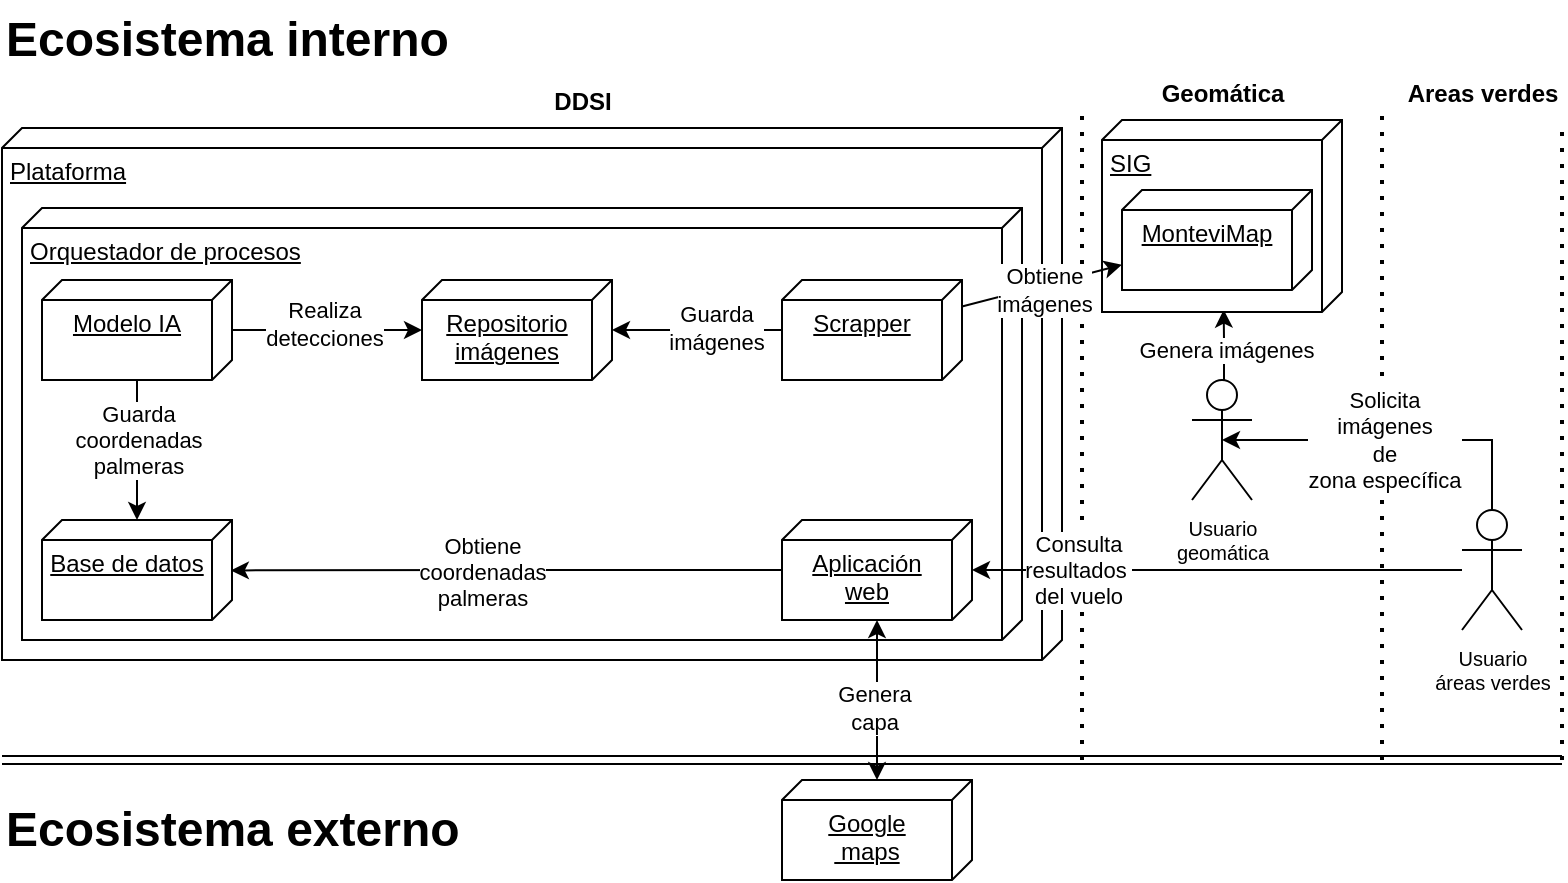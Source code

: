<mxfile version="24.7.17" pages="4">
  <diagram id="XEc9JHogNfN3MXOsviv8" name="Diagrama de bloques - Formal">
    <mxGraphModel dx="1434" dy="836" grid="1" gridSize="10" guides="1" tooltips="1" connect="1" arrows="1" fold="1" page="1" pageScale="1" pageWidth="1169" pageHeight="827" math="0" shadow="0">
      <root>
        <mxCell id="0" />
        <mxCell id="1" parent="0" />
        <mxCell id="-vEqis4BhIjp0CLl90aX-21" value="" style="shape=link;html=1;rounded=0;" parent="1" edge="1">
          <mxGeometry width="100" relative="1" as="geometry">
            <mxPoint x="20" y="400" as="sourcePoint" />
            <mxPoint x="800" y="400" as="targetPoint" />
          </mxGeometry>
        </mxCell>
        <mxCell id="-vEqis4BhIjp0CLl90aX-22" value="" style="endArrow=none;dashed=1;html=1;dashPattern=1 3;strokeWidth=2;rounded=0;" parent="1" edge="1">
          <mxGeometry width="50" height="50" relative="1" as="geometry">
            <mxPoint x="560" y="400" as="sourcePoint" />
            <mxPoint x="560" y="76" as="targetPoint" />
          </mxGeometry>
        </mxCell>
        <mxCell id="-vEqis4BhIjp0CLl90aX-26" value="" style="endArrow=none;dashed=1;html=1;dashPattern=1 3;strokeWidth=2;rounded=0;" parent="1" edge="1">
          <mxGeometry width="50" height="50" relative="1" as="geometry">
            <mxPoint x="710" y="400" as="sourcePoint" />
            <mxPoint x="710" y="76" as="targetPoint" />
          </mxGeometry>
        </mxCell>
        <mxCell id="-vEqis4BhIjp0CLl90aX-27" value="&lt;font style=&quot;font-size: 10px;&quot;&gt;Usuario&lt;/font&gt;&lt;div style=&quot;font-size: 10px;&quot;&gt;&lt;font style=&quot;font-size: 10px;&quot;&gt;geomática&lt;/font&gt;&lt;/div&gt;" style="shape=umlActor;html=1;verticalLabelPosition=bottom;verticalAlign=top;align=center;" parent="1" vertex="1">
          <mxGeometry x="615" y="210" width="30" height="60" as="geometry" />
        </mxCell>
        <mxCell id="-vEqis4BhIjp0CLl90aX-28" value="&lt;font style=&quot;font-size: 10px;&quot;&gt;Usuario&lt;/font&gt;&lt;div style=&quot;font-size: 10px;&quot;&gt;&lt;font style=&quot;font-size: 10px;&quot;&gt;áreas&amp;nbsp;&lt;/font&gt;&lt;span style=&quot;background-color: initial;&quot;&gt;verdes&lt;/span&gt;&lt;/div&gt;" style="shape=umlActor;html=1;verticalLabelPosition=bottom;verticalAlign=top;align=center;" parent="1" vertex="1">
          <mxGeometry x="750" y="275" width="30" height="60" as="geometry" />
        </mxCell>
        <mxCell id="-vEqis4BhIjp0CLl90aX-29" style="rounded=0;orthogonalLoop=1;jettySize=auto;html=1;entryX=0.5;entryY=0.5;entryDx=0;entryDy=0;entryPerimeter=0;edgeStyle=orthogonalEdgeStyle;" parent="1" source="-vEqis4BhIjp0CLl90aX-28" target="-vEqis4BhIjp0CLl90aX-27" edge="1">
          <mxGeometry relative="1" as="geometry">
            <Array as="points">
              <mxPoint x="765" y="240" />
            </Array>
          </mxGeometry>
        </mxCell>
        <mxCell id="-vEqis4BhIjp0CLl90aX-30" value="Solicita&lt;div&gt;imágenes&lt;/div&gt;&lt;div&gt;de&lt;/div&gt;&lt;div&gt;zona específica&lt;/div&gt;" style="edgeLabel;html=1;align=center;verticalAlign=middle;resizable=0;points=[];" parent="-vEqis4BhIjp0CLl90aX-29" vertex="1" connectable="0">
          <mxGeometry x="-0.395" y="-5" relative="1" as="geometry">
            <mxPoint x="-38" y="5" as="offset" />
          </mxGeometry>
        </mxCell>
        <mxCell id="-vEqis4BhIjp0CLl90aX-31" style="edgeStyle=orthogonalEdgeStyle;rounded=0;orthogonalLoop=1;jettySize=auto;html=1;entryX=0.988;entryY=0.493;entryDx=0;entryDy=0;entryPerimeter=0;" parent="1" source="-vEqis4BhIjp0CLl90aX-27" target="-vEqis4BhIjp0CLl90aX-23" edge="1">
          <mxGeometry relative="1" as="geometry">
            <Array as="points">
              <mxPoint x="631" y="190" />
              <mxPoint x="631" y="190" />
            </Array>
          </mxGeometry>
        </mxCell>
        <mxCell id="-vEqis4BhIjp0CLl90aX-32" value="Genera imágenes" style="edgeLabel;html=1;align=center;verticalAlign=middle;resizable=0;points=[];" parent="-vEqis4BhIjp0CLl90aX-31" vertex="1" connectable="0">
          <mxGeometry x="-0.005" y="-2" relative="1" as="geometry">
            <mxPoint x="-1" y="2" as="offset" />
          </mxGeometry>
        </mxCell>
        <mxCell id="-vEqis4BhIjp0CLl90aX-40" value="Google&lt;div&gt;&amp;nbsp;maps&lt;/div&gt;" style="verticalAlign=top;align=center;spacingTop=8;spacingLeft=2;spacingRight=12;shape=cube;size=10;direction=south;fontStyle=4;html=1;whiteSpace=wrap;" parent="1" vertex="1">
          <mxGeometry x="410" y="410" width="95" height="50" as="geometry" />
        </mxCell>
        <mxCell id="-vEqis4BhIjp0CLl90aX-44" value="Ecosistema interno" style="text;strokeColor=none;fillColor=none;html=1;fontSize=24;fontStyle=1;verticalAlign=middle;align=left;" parent="1" vertex="1">
          <mxGeometry x="20" y="20" width="100" height="40" as="geometry" />
        </mxCell>
        <mxCell id="-vEqis4BhIjp0CLl90aX-45" value="Geomática" style="text;align=center;fontStyle=1;verticalAlign=middle;spacingLeft=3;spacingRight=3;strokeColor=none;rotatable=0;points=[[0,0.5],[1,0.5]];portConstraint=eastwest;html=1;" parent="1" vertex="1">
          <mxGeometry x="590" y="54" width="80" height="26" as="geometry" />
        </mxCell>
        <mxCell id="-vEqis4BhIjp0CLl90aX-46" value="DDSI" style="text;align=center;fontStyle=1;verticalAlign=middle;spacingLeft=3;spacingRight=3;strokeColor=none;rotatable=0;points=[[0,0.5],[1,0.5]];portConstraint=eastwest;html=1;" parent="1" vertex="1">
          <mxGeometry x="270" y="58" width="80" height="26" as="geometry" />
        </mxCell>
        <mxCell id="-vEqis4BhIjp0CLl90aX-47" value="Areas verdes" style="text;align=center;fontStyle=1;verticalAlign=middle;spacingLeft=3;spacingRight=3;strokeColor=none;rotatable=0;points=[[0,0.5],[1,0.5]];portConstraint=eastwest;html=1;" parent="1" vertex="1">
          <mxGeometry x="720" y="54" width="80" height="26" as="geometry" />
        </mxCell>
        <mxCell id="-vEqis4BhIjp0CLl90aX-48" value="Ecosistema externo" style="text;strokeColor=none;fillColor=none;html=1;fontSize=24;fontStyle=1;verticalAlign=middle;align=left;" parent="1" vertex="1">
          <mxGeometry x="20" y="415" width="100" height="40" as="geometry" />
        </mxCell>
        <mxCell id="-vEqis4BhIjp0CLl90aX-18" value="Plataforma" style="verticalAlign=top;align=left;spacingTop=8;spacingLeft=2;spacingRight=12;shape=cube;size=10;direction=south;fontStyle=4;html=1;whiteSpace=wrap;" parent="1" vertex="1">
          <mxGeometry x="20" y="84" width="530" height="266" as="geometry" />
        </mxCell>
        <mxCell id="-vEqis4BhIjp0CLl90aX-1" value="Orquestador de procesos" style="verticalAlign=top;align=left;spacingTop=8;spacingLeft=2;spacingRight=12;shape=cube;size=10;direction=south;fontStyle=4;html=1;whiteSpace=wrap;" parent="1" vertex="1">
          <mxGeometry x="30" y="124" width="500" height="216" as="geometry" />
        </mxCell>
        <mxCell id="-vEqis4BhIjp0CLl90aX-8" style="edgeStyle=orthogonalEdgeStyle;rounded=0;orthogonalLoop=1;jettySize=auto;html=1;" parent="1" source="-vEqis4BhIjp0CLl90aX-2" target="-vEqis4BhIjp0CLl90aX-3" edge="1">
          <mxGeometry relative="1" as="geometry" />
        </mxCell>
        <mxCell id="-vEqis4BhIjp0CLl90aX-9" value="Guarda&lt;div&gt;imágenes&lt;/div&gt;" style="edgeLabel;html=1;align=center;verticalAlign=middle;resizable=0;points=[];" parent="-vEqis4BhIjp0CLl90aX-8" vertex="1" connectable="0">
          <mxGeometry x="-0.19" y="-1" relative="1" as="geometry">
            <mxPoint x="1" as="offset" />
          </mxGeometry>
        </mxCell>
        <mxCell id="-vEqis4BhIjp0CLl90aX-2" value="Scrapper" style="verticalAlign=top;align=center;spacingTop=8;spacingLeft=2;spacingRight=12;shape=cube;size=10;direction=south;fontStyle=4;html=1;whiteSpace=wrap;" parent="1" vertex="1">
          <mxGeometry x="410" y="160" width="90" height="50" as="geometry" />
        </mxCell>
        <mxCell id="-vEqis4BhIjp0CLl90aX-3" value="Repositorio&lt;div&gt;imágenes&lt;/div&gt;" style="verticalAlign=top;align=center;spacingTop=8;spacingLeft=2;spacingRight=12;shape=cube;size=10;direction=south;fontStyle=4;html=1;whiteSpace=wrap;" parent="1" vertex="1">
          <mxGeometry x="230" y="160" width="95" height="50" as="geometry" />
        </mxCell>
        <mxCell id="-vEqis4BhIjp0CLl90aX-10" style="edgeStyle=orthogonalEdgeStyle;rounded=0;orthogonalLoop=1;jettySize=auto;html=1;" parent="1" source="-vEqis4BhIjp0CLl90aX-4" target="-vEqis4BhIjp0CLl90aX-3" edge="1">
          <mxGeometry relative="1" as="geometry" />
        </mxCell>
        <mxCell id="-vEqis4BhIjp0CLl90aX-11" value="Realiza&lt;div&gt;detecciones&lt;/div&gt;" style="edgeLabel;html=1;align=center;verticalAlign=middle;resizable=0;points=[];" parent="-vEqis4BhIjp0CLl90aX-10" vertex="1" connectable="0">
          <mxGeometry x="-0.035" y="3" relative="1" as="geometry">
            <mxPoint as="offset" />
          </mxGeometry>
        </mxCell>
        <mxCell id="-vEqis4BhIjp0CLl90aX-12" style="edgeStyle=orthogonalEdgeStyle;rounded=0;orthogonalLoop=1;jettySize=auto;html=1;" parent="1" source="-vEqis4BhIjp0CLl90aX-4" target="-vEqis4BhIjp0CLl90aX-5" edge="1">
          <mxGeometry relative="1" as="geometry" />
        </mxCell>
        <mxCell id="-vEqis4BhIjp0CLl90aX-13" value="Guarda&lt;div&gt;coordenadas&lt;/div&gt;&lt;div&gt;palmeras&lt;/div&gt;" style="edgeLabel;html=1;align=center;verticalAlign=middle;resizable=0;points=[];" parent="-vEqis4BhIjp0CLl90aX-12" vertex="1" connectable="0">
          <mxGeometry x="-0.286" relative="1" as="geometry">
            <mxPoint y="5" as="offset" />
          </mxGeometry>
        </mxCell>
        <mxCell id="-vEqis4BhIjp0CLl90aX-4" value="Modelo IA" style="verticalAlign=top;align=center;spacingTop=8;spacingLeft=2;spacingRight=12;shape=cube;size=10;direction=south;fontStyle=4;html=1;whiteSpace=wrap;" parent="1" vertex="1">
          <mxGeometry x="40" y="160" width="95" height="50" as="geometry" />
        </mxCell>
        <mxCell id="-vEqis4BhIjp0CLl90aX-5" value="Base de datos" style="verticalAlign=top;align=center;spacingTop=8;spacingLeft=2;spacingRight=12;shape=cube;size=10;direction=south;fontStyle=4;html=1;whiteSpace=wrap;" parent="1" vertex="1">
          <mxGeometry x="40" y="280" width="95" height="50" as="geometry" />
        </mxCell>
        <mxCell id="-vEqis4BhIjp0CLl90aX-6" value="Aplicación&lt;div&gt;web&lt;/div&gt;" style="verticalAlign=top;align=center;spacingTop=8;spacingLeft=2;spacingRight=12;shape=cube;size=10;direction=south;fontStyle=4;html=1;whiteSpace=wrap;" parent="1" vertex="1">
          <mxGeometry x="410" y="280" width="95" height="50" as="geometry" />
        </mxCell>
        <mxCell id="-vEqis4BhIjp0CLl90aX-14" style="edgeStyle=orthogonalEdgeStyle;rounded=0;orthogonalLoop=1;jettySize=auto;html=1;entryX=0.504;entryY=0.006;entryDx=0;entryDy=0;entryPerimeter=0;" parent="1" source="-vEqis4BhIjp0CLl90aX-6" target="-vEqis4BhIjp0CLl90aX-5" edge="1">
          <mxGeometry relative="1" as="geometry" />
        </mxCell>
        <mxCell id="-vEqis4BhIjp0CLl90aX-15" value="Obtiene&lt;div&gt;coordenadas&lt;/div&gt;&lt;div&gt;palmeras&lt;/div&gt;" style="edgeLabel;html=1;align=center;verticalAlign=middle;resizable=0;points=[];" parent="-vEqis4BhIjp0CLl90aX-14" vertex="1" connectable="0">
          <mxGeometry x="0.093" y="1" relative="1" as="geometry">
            <mxPoint as="offset" />
          </mxGeometry>
        </mxCell>
        <mxCell id="fP03_HqTs0hlRCimagPH-16" value="" style="group" parent="1" vertex="1" connectable="0">
          <mxGeometry x="570" y="80" width="120" height="96" as="geometry" />
        </mxCell>
        <mxCell id="-vEqis4BhIjp0CLl90aX-23" value="SIG" style="verticalAlign=top;align=left;spacingTop=8;spacingLeft=2;spacingRight=12;shape=cube;size=10;direction=south;fontStyle=4;html=1;whiteSpace=wrap;" parent="fP03_HqTs0hlRCimagPH-16" vertex="1">
          <mxGeometry width="120" height="96" as="geometry" />
        </mxCell>
        <mxCell id="-vEqis4BhIjp0CLl90aX-25" value="MonteviMap" style="verticalAlign=top;align=center;spacingTop=8;spacingLeft=2;spacingRight=12;shape=cube;size=10;direction=south;fontStyle=4;html=1;whiteSpace=wrap;" parent="fP03_HqTs0hlRCimagPH-16" vertex="1">
          <mxGeometry x="10" y="35" width="95" height="50" as="geometry" />
        </mxCell>
        <mxCell id="-vEqis4BhIjp0CLl90aX-37" style="edgeStyle=none;rounded=0;orthogonalLoop=1;jettySize=auto;html=1;" parent="1" source="-vEqis4BhIjp0CLl90aX-28" target="-vEqis4BhIjp0CLl90aX-6" edge="1">
          <mxGeometry relative="1" as="geometry" />
        </mxCell>
        <mxCell id="-vEqis4BhIjp0CLl90aX-38" value="Consulta&lt;div&gt;resultados&amp;nbsp;&lt;/div&gt;&lt;div&gt;del vuelo&lt;/div&gt;" style="edgeLabel;html=1;align=center;verticalAlign=middle;resizable=0;points=[];" parent="-vEqis4BhIjp0CLl90aX-37" vertex="1" connectable="0">
          <mxGeometry x="-0.276" y="3" relative="1" as="geometry">
            <mxPoint x="-104" y="-3" as="offset" />
          </mxGeometry>
        </mxCell>
        <mxCell id="-vEqis4BhIjp0CLl90aX-42" style="edgeStyle=none;rounded=0;orthogonalLoop=1;jettySize=auto;html=1;startArrow=classic;startFill=1;" parent="1" source="-vEqis4BhIjp0CLl90aX-6" target="-vEqis4BhIjp0CLl90aX-40" edge="1">
          <mxGeometry relative="1" as="geometry" />
        </mxCell>
        <mxCell id="-vEqis4BhIjp0CLl90aX-43" value="Genera&lt;div&gt;capa&lt;/div&gt;" style="edgeLabel;html=1;align=center;verticalAlign=middle;resizable=0;points=[];" parent="-vEqis4BhIjp0CLl90aX-42" vertex="1" connectable="0">
          <mxGeometry x="0.099" y="-2" relative="1" as="geometry">
            <mxPoint as="offset" />
          </mxGeometry>
        </mxCell>
        <mxCell id="fP03_HqTs0hlRCimagPH-18" value="" style="endArrow=none;dashed=1;html=1;dashPattern=1 3;strokeWidth=2;rounded=0;" parent="1" edge="1">
          <mxGeometry width="50" height="50" relative="1" as="geometry">
            <mxPoint x="800" y="400" as="sourcePoint" />
            <mxPoint x="800" y="80" as="targetPoint" />
          </mxGeometry>
        </mxCell>
        <mxCell id="-vEqis4BhIjp0CLl90aX-35" style="edgeStyle=none;rounded=0;orthogonalLoop=1;jettySize=auto;html=1;" parent="1" source="-vEqis4BhIjp0CLl90aX-2" target="-vEqis4BhIjp0CLl90aX-25" edge="1">
          <mxGeometry relative="1" as="geometry" />
        </mxCell>
        <mxCell id="-vEqis4BhIjp0CLl90aX-36" value="Obtiene&lt;div&gt;imágenes&lt;/div&gt;" style="edgeLabel;html=1;align=center;verticalAlign=middle;resizable=0;points=[];" parent="-vEqis4BhIjp0CLl90aX-35" vertex="1" connectable="0">
          <mxGeometry x="0.257" relative="1" as="geometry">
            <mxPoint x="-10" y="5" as="offset" />
          </mxGeometry>
        </mxCell>
      </root>
    </mxGraphModel>
  </diagram>
  <diagram name="Diagrama de bloques - Visualizacion" id="zbKfhaLSuJ5MAhJGsvd6">
    <mxGraphModel dx="1434" dy="836" grid="1" gridSize="10" guides="1" tooltips="1" connect="1" arrows="1" fold="1" page="1" pageScale="1" pageWidth="1169" pageHeight="827" math="0" shadow="0">
      <root>
        <mxCell id="ojbe93iXSj8wPcG-KATy-0" />
        <mxCell id="ojbe93iXSj8wPcG-KATy-1" parent="ojbe93iXSj8wPcG-KATy-0" />
        <mxCell id="ojbe93iXSj8wPcG-KATy-2" value="" style="shape=link;html=1;rounded=0;shadow=1;" parent="ojbe93iXSj8wPcG-KATy-1" edge="1">
          <mxGeometry width="100" relative="1" as="geometry">
            <mxPoint x="20" y="400" as="sourcePoint" />
            <mxPoint x="800" y="400" as="targetPoint" />
          </mxGeometry>
        </mxCell>
        <mxCell id="ojbe93iXSj8wPcG-KATy-3" value="" style="endArrow=none;dashed=1;html=1;dashPattern=1 3;strokeWidth=2;rounded=0;sketch=1;curveFitting=1;jiggle=2;shadow=1;" parent="ojbe93iXSj8wPcG-KATy-1" edge="1">
          <mxGeometry width="50" height="50" relative="1" as="geometry">
            <mxPoint x="560" y="400" as="sourcePoint" />
            <mxPoint x="560" y="76" as="targetPoint" />
          </mxGeometry>
        </mxCell>
        <mxCell id="ojbe93iXSj8wPcG-KATy-4" value="" style="endArrow=none;dashed=1;html=1;dashPattern=1 3;strokeWidth=2;rounded=0;sketch=1;curveFitting=1;jiggle=2;shadow=1;" parent="ojbe93iXSj8wPcG-KATy-1" edge="1">
          <mxGeometry width="50" height="50" relative="1" as="geometry">
            <mxPoint x="710" y="400" as="sourcePoint" />
            <mxPoint x="710" y="76" as="targetPoint" />
          </mxGeometry>
        </mxCell>
        <mxCell id="ojbe93iXSj8wPcG-KATy-5" value="&lt;font style=&quot;font-size: 10px;&quot;&gt;Usuario&lt;/font&gt;&lt;div style=&quot;font-size: 10px;&quot;&gt;&lt;font style=&quot;font-size: 10px;&quot;&gt;geomática&lt;/font&gt;&lt;/div&gt;" style="shape=umlActor;html=1;verticalLabelPosition=bottom;verticalAlign=top;align=center;shadow=1;gradientColor=default;" parent="ojbe93iXSj8wPcG-KATy-1" vertex="1">
          <mxGeometry x="615" y="210" width="30" height="60" as="geometry" />
        </mxCell>
        <mxCell id="ojbe93iXSj8wPcG-KATy-6" value="&lt;font style=&quot;font-size: 10px;&quot;&gt;Usuario&lt;/font&gt;&lt;div style=&quot;font-size: 10px;&quot;&gt;&lt;font style=&quot;font-size: 10px;&quot;&gt;áreas&amp;nbsp;&lt;/font&gt;&lt;span style=&quot;background-color: initial;&quot;&gt;verdes&lt;/span&gt;&lt;/div&gt;" style="shape=umlActor;html=1;verticalLabelPosition=bottom;verticalAlign=top;align=center;shadow=1;gradientColor=default;" parent="ojbe93iXSj8wPcG-KATy-1" vertex="1">
          <mxGeometry x="750" y="275" width="30" height="60" as="geometry" />
        </mxCell>
        <mxCell id="ojbe93iXSj8wPcG-KATy-7" style="rounded=0;orthogonalLoop=1;jettySize=auto;html=1;entryX=0.5;entryY=0.5;entryDx=0;entryDy=0;entryPerimeter=0;edgeStyle=orthogonalEdgeStyle;shadow=1;" parent="ojbe93iXSj8wPcG-KATy-1" source="ojbe93iXSj8wPcG-KATy-6" target="ojbe93iXSj8wPcG-KATy-5" edge="1">
          <mxGeometry relative="1" as="geometry">
            <Array as="points">
              <mxPoint x="765" y="240" />
            </Array>
          </mxGeometry>
        </mxCell>
        <mxCell id="ojbe93iXSj8wPcG-KATy-8" value="Solicita&lt;div&gt;imágenes&lt;/div&gt;&lt;div&gt;de&lt;/div&gt;&lt;div&gt;zona específica&lt;/div&gt;" style="edgeLabel;html=1;align=center;verticalAlign=middle;resizable=0;points=[];shadow=1;labelBackgroundColor=none;labelBorderColor=none;textShadow=1;" parent="ojbe93iXSj8wPcG-KATy-7" vertex="1" connectable="0">
          <mxGeometry x="-0.395" y="-5" relative="1" as="geometry">
            <mxPoint x="2" y="-25" as="offset" />
          </mxGeometry>
        </mxCell>
        <mxCell id="ojbe93iXSj8wPcG-KATy-9" style="edgeStyle=orthogonalEdgeStyle;rounded=0;orthogonalLoop=1;jettySize=auto;html=1;entryX=0.988;entryY=0.493;entryDx=0;entryDy=0;entryPerimeter=0;shadow=1;" parent="ojbe93iXSj8wPcG-KATy-1" source="ojbe93iXSj8wPcG-KATy-5" target="ojbe93iXSj8wPcG-KATy-33" edge="1">
          <mxGeometry relative="1" as="geometry">
            <Array as="points">
              <mxPoint x="631" y="190" />
              <mxPoint x="631" y="190" />
            </Array>
          </mxGeometry>
        </mxCell>
        <mxCell id="ojbe93iXSj8wPcG-KATy-10" value="Genera&amp;nbsp;&lt;div&gt;imágenes&lt;/div&gt;" style="edgeLabel;html=1;align=center;verticalAlign=middle;resizable=0;points=[];shadow=1;labelBackgroundColor=none;textShadow=1;" parent="ojbe93iXSj8wPcG-KATy-9" vertex="1" connectable="0">
          <mxGeometry x="-0.005" y="-2" relative="1" as="geometry">
            <mxPoint x="27" y="2" as="offset" />
          </mxGeometry>
        </mxCell>
        <mxCell id="ojbe93iXSj8wPcG-KATy-11" value="Google&lt;div&gt;&amp;nbsp;maps&lt;/div&gt;" style="verticalAlign=top;align=center;spacingTop=8;spacingLeft=2;spacingRight=12;shape=cube;size=10;direction=south;fontStyle=4;html=1;whiteSpace=wrap;shadow=1;fillColor=#e6d0de;strokeColor=#996185;gradientColor=#d5739d;" parent="ojbe93iXSj8wPcG-KATy-1" vertex="1">
          <mxGeometry x="410" y="410" width="95" height="50" as="geometry" />
        </mxCell>
        <mxCell id="ojbe93iXSj8wPcG-KATy-12" value="Ecosistema interno" style="text;strokeColor=none;fillColor=none;html=1;fontSize=24;fontStyle=1;verticalAlign=middle;align=left;shadow=1;" parent="ojbe93iXSj8wPcG-KATy-1" vertex="1">
          <mxGeometry x="20" y="20" width="100" height="40" as="geometry" />
        </mxCell>
        <mxCell id="ojbe93iXSj8wPcG-KATy-13" value="Geomática" style="text;align=center;fontStyle=1;verticalAlign=middle;spacingLeft=3;spacingRight=3;strokeColor=none;rotatable=0;points=[[0,0.5],[1,0.5]];portConstraint=eastwest;html=1;shadow=1;" parent="ojbe93iXSj8wPcG-KATy-1" vertex="1">
          <mxGeometry x="590" y="54" width="80" height="26" as="geometry" />
        </mxCell>
        <mxCell id="ojbe93iXSj8wPcG-KATy-14" value="DDSI" style="text;align=center;fontStyle=1;verticalAlign=middle;spacingLeft=3;spacingRight=3;strokeColor=none;rotatable=0;points=[[0,0.5],[1,0.5]];portConstraint=eastwest;html=1;shadow=1;" parent="ojbe93iXSj8wPcG-KATy-1" vertex="1">
          <mxGeometry x="270" y="58" width="80" height="26" as="geometry" />
        </mxCell>
        <mxCell id="ojbe93iXSj8wPcG-KATy-15" value="Areas verdes" style="text;align=center;fontStyle=1;verticalAlign=middle;spacingLeft=3;spacingRight=3;strokeColor=none;rotatable=0;points=[[0,0.5],[1,0.5]];portConstraint=eastwest;html=1;shadow=1;" parent="ojbe93iXSj8wPcG-KATy-1" vertex="1">
          <mxGeometry x="720" y="54" width="80" height="26" as="geometry" />
        </mxCell>
        <mxCell id="ojbe93iXSj8wPcG-KATy-16" value="Ecosistema externo" style="text;strokeColor=none;fillColor=none;html=1;fontSize=24;fontStyle=1;verticalAlign=middle;align=left;shadow=1;sketch=1;curveFitting=1;jiggle=2;rounded=0;" parent="ojbe93iXSj8wPcG-KATy-1" vertex="1">
          <mxGeometry x="20" y="415" width="100" height="40" as="geometry" />
        </mxCell>
        <mxCell id="ojbe93iXSj8wPcG-KATy-17" value="Plataforma" style="verticalAlign=top;align=left;spacingTop=8;spacingLeft=2;spacingRight=12;shape=cube;size=10;direction=south;fontStyle=4;html=1;whiteSpace=wrap;shadow=1;fillColor=#f5f5f5;fontColor=#333333;strokeColor=#666666;" parent="ojbe93iXSj8wPcG-KATy-1" vertex="1">
          <mxGeometry x="20" y="84" width="530" height="266" as="geometry" />
        </mxCell>
        <mxCell id="ojbe93iXSj8wPcG-KATy-18" value="Orquestador de procesos" style="verticalAlign=top;align=left;spacingTop=8;spacingLeft=2;spacingRight=12;shape=cube;size=10;direction=south;fontStyle=4;html=1;whiteSpace=wrap;shadow=1;fillColor=#dae8fc;strokeColor=#6c8ebf;" parent="ojbe93iXSj8wPcG-KATy-1" vertex="1">
          <mxGeometry x="30" y="124" width="500" height="216" as="geometry" />
        </mxCell>
        <mxCell id="ojbe93iXSj8wPcG-KATy-19" style="edgeStyle=orthogonalEdgeStyle;rounded=0;orthogonalLoop=1;jettySize=auto;html=1;shadow=1;" parent="ojbe93iXSj8wPcG-KATy-1" source="ojbe93iXSj8wPcG-KATy-21" target="ojbe93iXSj8wPcG-KATy-22" edge="1">
          <mxGeometry relative="1" as="geometry" />
        </mxCell>
        <mxCell id="ojbe93iXSj8wPcG-KATy-20" value="Guarda&lt;div&gt;imágenes&lt;/div&gt;" style="edgeLabel;html=1;align=center;verticalAlign=middle;resizable=0;points=[];shadow=1;labelBackgroundColor=none;" parent="ojbe93iXSj8wPcG-KATy-19" vertex="1" connectable="0">
          <mxGeometry x="-0.19" y="-1" relative="1" as="geometry">
            <mxPoint x="-6" y="-19" as="offset" />
          </mxGeometry>
        </mxCell>
        <mxCell id="ojbe93iXSj8wPcG-KATy-21" value="Scrapper" style="verticalAlign=top;align=center;spacingTop=8;spacingLeft=2;spacingRight=12;shape=cube;size=10;direction=south;fontStyle=4;html=1;whiteSpace=wrap;shadow=1;fillColor=#dae8fc;strokeColor=#6c8ebf;gradientColor=#7ea6e0;" parent="ojbe93iXSj8wPcG-KATy-1" vertex="1">
          <mxGeometry x="410" y="160" width="90" height="50" as="geometry" />
        </mxCell>
        <mxCell id="ojbe93iXSj8wPcG-KATy-22" value="Repositorio&lt;div&gt;imágenes&lt;/div&gt;" style="verticalAlign=top;align=center;spacingTop=8;spacingLeft=2;spacingRight=12;shape=cube;size=10;direction=south;fontStyle=4;html=1;whiteSpace=wrap;shadow=1;fillColor=#d5e8d4;strokeColor=#82b366;gradientColor=#97d077;" parent="ojbe93iXSj8wPcG-KATy-1" vertex="1">
          <mxGeometry x="230" y="160" width="95" height="50" as="geometry" />
        </mxCell>
        <mxCell id="ojbe93iXSj8wPcG-KATy-23" style="edgeStyle=orthogonalEdgeStyle;rounded=0;orthogonalLoop=1;jettySize=auto;html=1;shadow=1;" parent="ojbe93iXSj8wPcG-KATy-1" source="ojbe93iXSj8wPcG-KATy-27" target="ojbe93iXSj8wPcG-KATy-22" edge="1">
          <mxGeometry relative="1" as="geometry" />
        </mxCell>
        <mxCell id="ojbe93iXSj8wPcG-KATy-24" value="Realiza&lt;div&gt;detecciones&lt;/div&gt;" style="edgeLabel;html=1;align=center;verticalAlign=middle;resizable=0;points=[];shadow=1;labelBackgroundColor=none;" parent="ojbe93iXSj8wPcG-KATy-23" vertex="1" connectable="0">
          <mxGeometry x="-0.035" y="3" relative="1" as="geometry">
            <mxPoint y="18" as="offset" />
          </mxGeometry>
        </mxCell>
        <mxCell id="ojbe93iXSj8wPcG-KATy-25" style="edgeStyle=orthogonalEdgeStyle;rounded=0;orthogonalLoop=1;jettySize=auto;html=1;shadow=1;" parent="ojbe93iXSj8wPcG-KATy-1" source="ojbe93iXSj8wPcG-KATy-27" target="ojbe93iXSj8wPcG-KATy-28" edge="1">
          <mxGeometry relative="1" as="geometry" />
        </mxCell>
        <mxCell id="ojbe93iXSj8wPcG-KATy-26" value="Guarda&lt;div&gt;coordenadas&lt;/div&gt;&lt;div&gt;palmeras&lt;/div&gt;" style="edgeLabel;html=1;align=center;verticalAlign=middle;resizable=0;points=[];shadow=1;labelBorderColor=none;textShadow=1;labelBackgroundColor=none;" parent="ojbe93iXSj8wPcG-KATy-25" vertex="1" connectable="0">
          <mxGeometry x="-0.286" relative="1" as="geometry">
            <mxPoint x="33" y="5" as="offset" />
          </mxGeometry>
        </mxCell>
        <mxCell id="ojbe93iXSj8wPcG-KATy-27" value="Modelo IA" style="verticalAlign=top;align=center;spacingTop=8;spacingLeft=2;spacingRight=12;shape=cube;size=10;direction=south;fontStyle=4;html=1;whiteSpace=wrap;shadow=1;fillColor=#ffcd28;strokeColor=#d79b00;gradientColor=#ffa500;" parent="ojbe93iXSj8wPcG-KATy-1" vertex="1">
          <mxGeometry x="40" y="160" width="95" height="50" as="geometry" />
        </mxCell>
        <mxCell id="ojbe93iXSj8wPcG-KATy-28" value="Base de datos" style="verticalAlign=top;align=center;spacingTop=8;spacingLeft=2;spacingRight=12;shape=cube;size=10;direction=south;fontStyle=4;html=1;whiteSpace=wrap;shadow=1;fillColor=#fff2cc;strokeColor=#d6b656;gradientColor=#ffd966;" parent="ojbe93iXSj8wPcG-KATy-1" vertex="1">
          <mxGeometry x="40" y="280" width="95" height="50" as="geometry" />
        </mxCell>
        <mxCell id="ojbe93iXSj8wPcG-KATy-29" value="Aplicación&lt;div&gt;web&lt;/div&gt;" style="verticalAlign=top;align=center;spacingTop=8;spacingLeft=2;spacingRight=12;shape=cube;size=10;direction=south;fontStyle=4;html=1;whiteSpace=wrap;shadow=1;fillColor=#f8cecc;strokeColor=#b85450;gradientColor=#ea6b66;" parent="ojbe93iXSj8wPcG-KATy-1" vertex="1">
          <mxGeometry x="410" y="280" width="95" height="50" as="geometry" />
        </mxCell>
        <mxCell id="ojbe93iXSj8wPcG-KATy-30" style="edgeStyle=orthogonalEdgeStyle;rounded=0;orthogonalLoop=1;jettySize=auto;html=1;entryX=0.504;entryY=0.006;entryDx=0;entryDy=0;entryPerimeter=0;shadow=1;" parent="ojbe93iXSj8wPcG-KATy-1" source="ojbe93iXSj8wPcG-KATy-29" target="ojbe93iXSj8wPcG-KATy-28" edge="1">
          <mxGeometry relative="1" as="geometry" />
        </mxCell>
        <mxCell id="ojbe93iXSj8wPcG-KATy-31" value="Obtiene&lt;div&gt;coordenadas&lt;/div&gt;&lt;div&gt;palmeras&lt;/div&gt;" style="edgeLabel;html=1;align=center;verticalAlign=middle;resizable=0;points=[];shadow=1;labelBackgroundColor=none;textShadow=1;" parent="ojbe93iXSj8wPcG-KATy-30" vertex="1" connectable="0">
          <mxGeometry x="0.093" y="1" relative="1" as="geometry">
            <mxPoint x="11" y="-26" as="offset" />
          </mxGeometry>
        </mxCell>
        <mxCell id="ojbe93iXSj8wPcG-KATy-32" value="" style="group;shadow=0;fillColor=#bac8d3;strokeColor=none;container=0;" parent="ojbe93iXSj8wPcG-KATy-1" vertex="1" connectable="0">
          <mxGeometry x="570" y="80" width="120" height="96" as="geometry" />
        </mxCell>
        <mxCell id="ojbe93iXSj8wPcG-KATy-35" style="edgeStyle=none;rounded=0;orthogonalLoop=1;jettySize=auto;html=1;shadow=1;" parent="ojbe93iXSj8wPcG-KATy-1" source="ojbe93iXSj8wPcG-KATy-6" target="ojbe93iXSj8wPcG-KATy-29" edge="1">
          <mxGeometry relative="1" as="geometry" />
        </mxCell>
        <mxCell id="ojbe93iXSj8wPcG-KATy-36" value="Consulta&lt;div&gt;resultados&amp;nbsp;&lt;/div&gt;&lt;div&gt;del vuelo&lt;/div&gt;" style="edgeLabel;html=1;align=center;verticalAlign=middle;resizable=0;points=[];shadow=1;labelBorderColor=none;textShadow=1;labelBackgroundColor=none;" parent="ojbe93iXSj8wPcG-KATy-35" vertex="1" connectable="0">
          <mxGeometry x="-0.276" y="3" relative="1" as="geometry">
            <mxPoint x="18" y="22" as="offset" />
          </mxGeometry>
        </mxCell>
        <mxCell id="ojbe93iXSj8wPcG-KATy-37" style="edgeStyle=none;rounded=0;orthogonalLoop=1;jettySize=auto;html=1;startArrow=classic;startFill=1;shadow=1;" parent="ojbe93iXSj8wPcG-KATy-1" source="ojbe93iXSj8wPcG-KATy-29" target="ojbe93iXSj8wPcG-KATy-11" edge="1">
          <mxGeometry relative="1" as="geometry" />
        </mxCell>
        <mxCell id="ojbe93iXSj8wPcG-KATy-38" value="Genera&lt;div&gt;capa&lt;/div&gt;" style="edgeLabel;html=1;align=center;verticalAlign=middle;resizable=0;points=[];shadow=1;" parent="ojbe93iXSj8wPcG-KATy-37" vertex="1" connectable="0">
          <mxGeometry x="0.099" y="-2" relative="1" as="geometry">
            <mxPoint as="offset" />
          </mxGeometry>
        </mxCell>
        <mxCell id="ojbe93iXSj8wPcG-KATy-39" value="" style="endArrow=none;dashed=1;html=1;dashPattern=1 3;strokeWidth=2;rounded=0;sketch=1;curveFitting=1;jiggle=2;shadow=1;" parent="ojbe93iXSj8wPcG-KATy-1" edge="1">
          <mxGeometry width="50" height="50" relative="1" as="geometry">
            <mxPoint x="800" y="400" as="sourcePoint" />
            <mxPoint x="800" y="80" as="targetPoint" />
          </mxGeometry>
        </mxCell>
        <mxCell id="ojbe93iXSj8wPcG-KATy-40" style="edgeStyle=orthogonalEdgeStyle;rounded=0;orthogonalLoop=1;jettySize=auto;html=1;shadow=1;" parent="ojbe93iXSj8wPcG-KATy-1" source="ojbe93iXSj8wPcG-KATy-21" target="ojbe93iXSj8wPcG-KATy-34" edge="1">
          <mxGeometry relative="1" as="geometry">
            <Array as="points">
              <mxPoint x="600" y="185" />
            </Array>
          </mxGeometry>
        </mxCell>
        <mxCell id="ojbe93iXSj8wPcG-KATy-41" value="Obtiene&lt;div&gt;imágenes&lt;/div&gt;" style="edgeLabel;html=1;align=center;verticalAlign=middle;resizable=0;points=[];shadow=1;labelBackgroundColor=none;textShadow=1;" parent="ojbe93iXSj8wPcG-KATy-40" vertex="1" connectable="0">
          <mxGeometry x="0.257" relative="1" as="geometry">
            <mxPoint x="10" y="15" as="offset" />
          </mxGeometry>
        </mxCell>
        <mxCell id="ojbe93iXSj8wPcG-KATy-33" value="SIG" style="verticalAlign=top;align=left;spacingTop=8;spacingLeft=2;spacingRight=12;shape=cube;size=10;direction=south;fontStyle=4;html=1;whiteSpace=wrap;shadow=1;fillColor=none;strokeColor=#23445d;" parent="ojbe93iXSj8wPcG-KATy-1" vertex="1">
          <mxGeometry x="570" y="80" width="120" height="96" as="geometry" />
        </mxCell>
        <mxCell id="ojbe93iXSj8wPcG-KATy-34" value="MonteviMap" style="verticalAlign=top;align=center;spacingTop=8;spacingLeft=2;spacingRight=12;shape=cube;size=10;direction=south;fontStyle=4;html=1;whiteSpace=wrap;shadow=1;fillColor=#f5f5f5;gradientColor=#b3b3b3;strokeColor=#666666;" parent="ojbe93iXSj8wPcG-KATy-1" vertex="1">
          <mxGeometry x="580" y="115" width="95" height="50" as="geometry" />
        </mxCell>
      </root>
    </mxGraphModel>
  </diagram>
  <diagram id="-Mqv3NRzJrGcudLq8-Qy" name="Diagrama de actividades">
    <mxGraphModel dx="1434" dy="836" grid="1" gridSize="10" guides="1" tooltips="1" connect="1" arrows="1" fold="1" page="1" pageScale="1" pageWidth="1169" pageHeight="827" background="none" math="0" shadow="1">
      <root>
        <mxCell id="0" />
        <mxCell id="1" parent="0" />
        <mxCell id="gugC96DHMyxDw9g4O4Cu-24" style="rounded=0;orthogonalLoop=1;jettySize=auto;html=1;orthogonal=1;" parent="1" source="s2Y3X0-V6WE-pR7Ajlt7-1" target="s2Y3X0-V6WE-pR7Ajlt7-9" edge="1">
          <mxGeometry relative="1" as="geometry" />
        </mxCell>
        <mxCell id="gugC96DHMyxDw9g4O4Cu-25" style="rounded=0;orthogonalLoop=1;jettySize=auto;html=1;orthogonal=1;" parent="1" source="s2Y3X0-V6WE-pR7Ajlt7-1" target="s2Y3X0-V6WE-pR7Ajlt7-8" edge="1">
          <mxGeometry relative="1" as="geometry" />
        </mxCell>
        <mxCell id="gugC96DHMyxDw9g4O4Cu-26" style="rounded=0;orthogonalLoop=1;jettySize=auto;html=1;orthogonal=1;" parent="1" source="s2Y3X0-V6WE-pR7Ajlt7-1" target="s2Y3X0-V6WE-pR7Ajlt7-6" edge="1">
          <mxGeometry relative="1" as="geometry" />
        </mxCell>
        <mxCell id="gugC96DHMyxDw9g4O4Cu-27" style="rounded=0;orthogonalLoop=1;jettySize=auto;html=1;orthogonal=1;" parent="1" source="s2Y3X0-V6WE-pR7Ajlt7-1" target="s2Y3X0-V6WE-pR7Ajlt7-4" edge="1">
          <mxGeometry relative="1" as="geometry" />
        </mxCell>
        <mxCell id="gugC96DHMyxDw9g4O4Cu-28" style="rounded=0;orthogonalLoop=1;jettySize=auto;html=1;orthogonal=1;" parent="1" source="s2Y3X0-V6WE-pR7Ajlt7-1" target="s2Y3X0-V6WE-pR7Ajlt7-5" edge="1">
          <mxGeometry relative="1" as="geometry" />
        </mxCell>
        <mxCell id="gugC96DHMyxDw9g4O4Cu-29" style="rounded=0;orthogonalLoop=1;jettySize=auto;html=1;orthogonal=1;" parent="1" source="s2Y3X0-V6WE-pR7Ajlt7-1" target="s2Y3X0-V6WE-pR7Ajlt7-3" edge="1">
          <mxGeometry relative="1" as="geometry" />
        </mxCell>
        <mxCell id="s2Y3X0-V6WE-pR7Ajlt7-1" value="Inicio" style="ellipse;" parent="1" vertex="1">
          <mxGeometry x="348.52" width="40" height="40" as="geometry" />
        </mxCell>
        <mxCell id="gugC96DHMyxDw9g4O4Cu-33" style="rounded=0;orthogonalLoop=1;jettySize=auto;html=1;orthogonal=1;" parent="1" source="s2Y3X0-V6WE-pR7Ajlt7-3" target="s2Y3X0-V6WE-pR7Ajlt7-11" edge="1">
          <mxGeometry relative="1" as="geometry" />
        </mxCell>
        <mxCell id="s2Y3X0-V6WE-pR7Ajlt7-3" value="Actividad 1.2&lt;div&gt;t&amp;nbsp; = 20 h&lt;/div&gt;" style="html=1;dashed=0;whiteSpace=wrap;" parent="1" vertex="1">
          <mxGeometry x="450.0" y="70" width="80" height="40" as="geometry" />
        </mxCell>
        <mxCell id="gugC96DHMyxDw9g4O4Cu-31" style="rounded=0;orthogonalLoop=1;jettySize=auto;html=1;orthogonal=1;" parent="1" source="s2Y3X0-V6WE-pR7Ajlt7-4" target="s2Y3X0-V6WE-pR7Ajlt7-12" edge="1">
          <mxGeometry relative="1" as="geometry" />
        </mxCell>
        <mxCell id="s2Y3X0-V6WE-pR7Ajlt7-4" value="Actividad 1.1&lt;div&gt;t&amp;nbsp; = 20 h&lt;/div&gt;" style="html=1;dashed=0;whiteSpace=wrap;" parent="1" vertex="1">
          <mxGeometry x="560" y="70" width="80" height="40" as="geometry" />
        </mxCell>
        <mxCell id="gugC96DHMyxDw9g4O4Cu-32" style="rounded=0;orthogonalLoop=1;jettySize=auto;html=1;orthogonal=1;" parent="1" source="s2Y3X0-V6WE-pR7Ajlt7-5" target="s2Y3X0-V6WE-pR7Ajlt7-11" edge="1">
          <mxGeometry relative="1" as="geometry" />
        </mxCell>
        <mxCell id="s2Y3X0-V6WE-pR7Ajlt7-5" value="Actividad 1.3&lt;div&gt;t&amp;nbsp; = 20 h&lt;/div&gt;" style="html=1;dashed=0;whiteSpace=wrap;" parent="1" vertex="1">
          <mxGeometry x="343.33" y="70" width="80" height="40" as="geometry" />
        </mxCell>
        <mxCell id="gugC96DHMyxDw9g4O4Cu-30" style="rounded=0;orthogonalLoop=1;jettySize=auto;html=1;orthogonal=1;" parent="1" source="s2Y3X0-V6WE-pR7Ajlt7-6" target="s2Y3X0-V6WE-pR7Ajlt7-13" edge="1">
          <mxGeometry relative="1" as="geometry" />
        </mxCell>
        <mxCell id="s2Y3X0-V6WE-pR7Ajlt7-6" value="Actividad 6.1&lt;div&gt;t&amp;nbsp; = 20 h&lt;/div&gt;" style="html=1;dashed=0;whiteSpace=wrap;" parent="1" vertex="1">
          <mxGeometry x="240" y="70" width="80" height="40" as="geometry" />
        </mxCell>
        <mxCell id="gugC96DHMyxDw9g4O4Cu-62" style="rounded=0;orthogonalLoop=1;jettySize=auto;html=1;orthogonal=1;" parent="1" source="s2Y3X0-V6WE-pR7Ajlt7-8" target="gugC96DHMyxDw9g4O4Cu-19" edge="1">
          <mxGeometry relative="1" as="geometry" />
        </mxCell>
        <mxCell id="s2Y3X0-V6WE-pR7Ajlt7-8" value="Actividad 6.3&lt;div&gt;t&amp;nbsp; = 20 h&lt;/div&gt;" style="html=1;dashed=0;whiteSpace=wrap;" parent="1" vertex="1">
          <mxGeometry x="133.33" y="70" width="80" height="40" as="geometry" />
        </mxCell>
        <mxCell id="gugC96DHMyxDw9g4O4Cu-63" style="rounded=0;orthogonalLoop=1;jettySize=auto;html=1;orthogonal=1;" parent="1" source="s2Y3X0-V6WE-pR7Ajlt7-9" target="gugC96DHMyxDw9g4O4Cu-19" edge="1">
          <mxGeometry relative="1" as="geometry" />
        </mxCell>
        <mxCell id="s2Y3X0-V6WE-pR7Ajlt7-9" value="Actividad 6.4&lt;div&gt;t&amp;nbsp; = 20 h&lt;/div&gt;" style="html=1;dashed=0;whiteSpace=wrap;" parent="1" vertex="1">
          <mxGeometry x="23.33" y="70" width="80" height="40" as="geometry" />
        </mxCell>
        <mxCell id="gugC96DHMyxDw9g4O4Cu-35" style="rounded=0;orthogonalLoop=1;jettySize=auto;html=1;orthogonal=1;" parent="1" source="s2Y3X0-V6WE-pR7Ajlt7-11" target="s2Y3X0-V6WE-pR7Ajlt7-16" edge="1">
          <mxGeometry relative="1" as="geometry" />
        </mxCell>
        <mxCell id="gugC96DHMyxDw9g4O4Cu-36" style="rounded=0;orthogonalLoop=1;jettySize=auto;html=1;orthogonal=1;" parent="1" source="s2Y3X0-V6WE-pR7Ajlt7-11" target="s2Y3X0-V6WE-pR7Ajlt7-15" edge="1">
          <mxGeometry relative="1" as="geometry" />
        </mxCell>
        <mxCell id="gugC96DHMyxDw9g4O4Cu-37" style="rounded=0;orthogonalLoop=1;jettySize=auto;html=1;orthogonal=1;" parent="1" source="s2Y3X0-V6WE-pR7Ajlt7-11" target="s2Y3X0-V6WE-pR7Ajlt7-14" edge="1">
          <mxGeometry relative="1" as="geometry" />
        </mxCell>
        <mxCell id="s2Y3X0-V6WE-pR7Ajlt7-11" value="Actividad 2.1&lt;div&gt;t&amp;nbsp; = 20 h&lt;/div&gt;" style="html=1;dashed=0;whiteSpace=wrap;" parent="1" vertex="1">
          <mxGeometry x="400.42" y="140" width="80" height="40" as="geometry" />
        </mxCell>
        <mxCell id="gugC96DHMyxDw9g4O4Cu-34" style="rounded=0;orthogonalLoop=1;jettySize=auto;html=1;orthogonal=1;" parent="1" source="s2Y3X0-V6WE-pR7Ajlt7-12" target="s2Y3X0-V6WE-pR7Ajlt7-18" edge="1">
          <mxGeometry relative="1" as="geometry" />
        </mxCell>
        <mxCell id="s2Y3X0-V6WE-pR7Ajlt7-12" value="Actividad 2.3&lt;div&gt;t&amp;nbsp; = 20 h&lt;/div&gt;" style="html=1;dashed=0;whiteSpace=wrap;" parent="1" vertex="1">
          <mxGeometry x="560" y="140" width="80" height="40" as="geometry" />
        </mxCell>
        <mxCell id="gugC96DHMyxDw9g4O4Cu-61" style="rounded=0;orthogonalLoop=1;jettySize=auto;html=1;orthogonal=1;" parent="1" source="s2Y3X0-V6WE-pR7Ajlt7-13" target="gugC96DHMyxDw9g4O4Cu-19" edge="1">
          <mxGeometry relative="1" as="geometry" />
        </mxCell>
        <mxCell id="s2Y3X0-V6WE-pR7Ajlt7-13" value="Actividad 6.2&lt;div&gt;t&amp;nbsp; = 20 h&lt;/div&gt;" style="html=1;dashed=0;whiteSpace=wrap;" parent="1" vertex="1">
          <mxGeometry x="240" y="140" width="80" height="40" as="geometry" />
        </mxCell>
        <mxCell id="gugC96DHMyxDw9g4O4Cu-40" style="rounded=0;orthogonalLoop=1;jettySize=auto;html=1;orthogonal=1;" parent="1" source="s2Y3X0-V6WE-pR7Ajlt7-14" target="s2Y3X0-V6WE-pR7Ajlt7-17" edge="1">
          <mxGeometry relative="1" as="geometry" />
        </mxCell>
        <mxCell id="s2Y3X0-V6WE-pR7Ajlt7-14" value="Actividad 2.2&lt;div&gt;t&amp;nbsp; = 20 h&lt;/div&gt;" style="html=1;dashed=0;whiteSpace=wrap;" parent="1" vertex="1">
          <mxGeometry x="450" y="210" width="80" height="40" as="geometry" />
        </mxCell>
        <mxCell id="gugC96DHMyxDw9g4O4Cu-39" style="rounded=0;orthogonalLoop=1;jettySize=auto;html=1;orthogonal=1;" parent="1" source="s2Y3X0-V6WE-pR7Ajlt7-15" target="s2Y3X0-V6WE-pR7Ajlt7-17" edge="1">
          <mxGeometry relative="1" as="geometry" />
        </mxCell>
        <mxCell id="s2Y3X0-V6WE-pR7Ajlt7-15" value="Actividad 2.3&lt;div&gt;t&amp;nbsp; = 20 h&lt;/div&gt;" style="html=1;dashed=0;whiteSpace=wrap;" parent="1" vertex="1">
          <mxGeometry x="343.33" y="210" width="80" height="40" as="geometry" />
        </mxCell>
        <mxCell id="gugC96DHMyxDw9g4O4Cu-38" style="rounded=0;orthogonalLoop=1;jettySize=auto;html=1;orthogonal=1;" parent="1" source="s2Y3X0-V6WE-pR7Ajlt7-16" target="s2Y3X0-V6WE-pR7Ajlt7-17" edge="1">
          <mxGeometry relative="1" as="geometry" />
        </mxCell>
        <mxCell id="s2Y3X0-V6WE-pR7Ajlt7-16" value="Actividad 2.5&lt;div&gt;t&amp;nbsp; = 20 h&lt;/div&gt;" style="html=1;dashed=0;whiteSpace=wrap;" parent="1" vertex="1">
          <mxGeometry x="240" y="210" width="80" height="40" as="geometry" />
        </mxCell>
        <mxCell id="gugC96DHMyxDw9g4O4Cu-42" style="rounded=0;orthogonalLoop=1;jettySize=auto;html=1;orthogonal=1;" parent="1" source="s2Y3X0-V6WE-pR7Ajlt7-17" target="gugC96DHMyxDw9g4O4Cu-3" edge="1">
          <mxGeometry relative="1" as="geometry" />
        </mxCell>
        <mxCell id="gugC96DHMyxDw9g4O4Cu-43" style="rounded=0;orthogonalLoop=1;jettySize=auto;html=1;orthogonal=1;" parent="1" source="s2Y3X0-V6WE-pR7Ajlt7-17" target="gugC96DHMyxDw9g4O4Cu-5" edge="1">
          <mxGeometry relative="1" as="geometry" />
        </mxCell>
        <mxCell id="s2Y3X0-V6WE-pR7Ajlt7-17" value="Actividad 3.1&lt;div&gt;t&amp;nbsp; = 20 h&lt;/div&gt;" style="html=1;dashed=0;whiteSpace=wrap;" parent="1" vertex="1">
          <mxGeometry x="290" y="280" width="80" height="40" as="geometry" />
        </mxCell>
        <mxCell id="gugC96DHMyxDw9g4O4Cu-41" style="rounded=0;orthogonalLoop=1;jettySize=auto;html=1;orthogonal=1;" parent="1" source="s2Y3X0-V6WE-pR7Ajlt7-18" target="gugC96DHMyxDw9g4O4Cu-12" edge="1">
          <mxGeometry relative="1" as="geometry" />
        </mxCell>
        <mxCell id="s2Y3X0-V6WE-pR7Ajlt7-18" value="Actividad 3.2&lt;div&gt;t&amp;nbsp; = 20 h&lt;/div&gt;" style="html=1;dashed=0;whiteSpace=wrap;" parent="1" vertex="1">
          <mxGeometry x="562.73" y="210" width="80" height="40" as="geometry" />
        </mxCell>
        <mxCell id="gugC96DHMyxDw9g4O4Cu-48" style="rounded=0;orthogonalLoop=1;jettySize=auto;html=1;orthogonal=1;" parent="1" source="gugC96DHMyxDw9g4O4Cu-1" target="gugC96DHMyxDw9g4O4Cu-7" edge="1">
          <mxGeometry relative="1" as="geometry" />
        </mxCell>
        <mxCell id="gugC96DHMyxDw9g4O4Cu-1" value="Actividad 4.3&lt;div&gt;t&amp;nbsp; = 20 h&lt;/div&gt;" style="html=1;dashed=0;whiteSpace=wrap;" parent="1" vertex="1">
          <mxGeometry x="450.0" y="480" width="80" height="40" as="geometry" />
        </mxCell>
        <mxCell id="gugC96DHMyxDw9g4O4Cu-45" style="rounded=0;orthogonalLoop=1;jettySize=auto;html=1;orthogonal=1;" parent="1" source="gugC96DHMyxDw9g4O4Cu-2" target="gugC96DHMyxDw9g4O4Cu-4" edge="1">
          <mxGeometry relative="1" as="geometry" />
        </mxCell>
        <mxCell id="gugC96DHMyxDw9g4O4Cu-2" value="Actividad 3.4.2&lt;div&gt;&lt;span style=&quot;background-color: initial;&quot;&gt;t&amp;nbsp; = 20 h&lt;/span&gt;&lt;br&gt;&lt;/div&gt;" style="html=1;dashed=0;whiteSpace=wrap;" parent="1" vertex="1">
          <mxGeometry x="449.996" y="350" width="80" height="40" as="geometry" />
        </mxCell>
        <mxCell id="gugC96DHMyxDw9g4O4Cu-44" style="rounded=0;orthogonalLoop=1;jettySize=auto;html=1;orthogonal=1;" parent="1" source="gugC96DHMyxDw9g4O4Cu-3" target="gugC96DHMyxDw9g4O4Cu-2" edge="1">
          <mxGeometry relative="1" as="geometry" />
        </mxCell>
        <mxCell id="gugC96DHMyxDw9g4O4Cu-3" value="Actividad 3.4.1&lt;div&gt;t&amp;nbsp; = 20 h&lt;/div&gt;" style="html=1;dashed=0;whiteSpace=wrap;" parent="1" vertex="1">
          <mxGeometry x="450.003" y="280" width="80" height="40" as="geometry" />
        </mxCell>
        <mxCell id="gugC96DHMyxDw9g4O4Cu-46" style="rounded=0;orthogonalLoop=1;jettySize=auto;html=1;orthogonal=1;" parent="1" source="gugC96DHMyxDw9g4O4Cu-4" target="gugC96DHMyxDw9g4O4Cu-1" edge="1">
          <mxGeometry relative="1" as="geometry" />
        </mxCell>
        <mxCell id="gugC96DHMyxDw9g4O4Cu-4" value="Actividad 3.4.3&lt;div&gt;t&amp;nbsp; = 20 h&lt;/div&gt;" style="html=1;dashed=0;whiteSpace=wrap;" parent="1" vertex="1">
          <mxGeometry x="450.0" y="414" width="80" height="40" as="geometry" />
        </mxCell>
        <mxCell id="gugC96DHMyxDw9g4O4Cu-64" style="rounded=0;orthogonalLoop=1;jettySize=auto;html=1;orthogonal=1;" parent="1" source="gugC96DHMyxDw9g4O4Cu-5" target="gugC96DHMyxDw9g4O4Cu-6" edge="1">
          <mxGeometry relative="1" as="geometry" />
        </mxCell>
        <mxCell id="gugC96DHMyxDw9g4O4Cu-5" value="Actividad 3.3&lt;div&gt;t&amp;nbsp; = 20 h&lt;/div&gt;" style="html=1;dashed=0;whiteSpace=wrap;" parent="1" vertex="1">
          <mxGeometry x="290" y="340" width="80" height="40" as="geometry" />
        </mxCell>
        <mxCell id="gugC96DHMyxDw9g4O4Cu-49" style="rounded=0;orthogonalLoop=1;jettySize=auto;html=1;orthogonal=1;" parent="1" source="gugC96DHMyxDw9g4O4Cu-6" target="gugC96DHMyxDw9g4O4Cu-7" edge="1">
          <mxGeometry relative="1" as="geometry" />
        </mxCell>
        <mxCell id="gugC96DHMyxDw9g4O4Cu-6" value="Actividad 4.2&lt;div&gt;t&amp;nbsp; = 20 h&lt;/div&gt;" style="html=1;dashed=0;whiteSpace=wrap;" parent="1" vertex="1">
          <mxGeometry x="290" y="410" width="80" height="40" as="geometry" />
        </mxCell>
        <mxCell id="gugC96DHMyxDw9g4O4Cu-50" style="rounded=0;orthogonalLoop=1;jettySize=auto;html=1;orthogonal=1;" parent="1" source="gugC96DHMyxDw9g4O4Cu-7" target="gugC96DHMyxDw9g4O4Cu-8" edge="1">
          <mxGeometry relative="1" as="geometry" />
        </mxCell>
        <mxCell id="gugC96DHMyxDw9g4O4Cu-7" value="Actividad 4.4&lt;div&gt;t&amp;nbsp; = 20 h&lt;/div&gt;" style="html=1;dashed=0;whiteSpace=wrap;" parent="1" vertex="1">
          <mxGeometry x="289.999" y="480" width="80" height="40" as="geometry" />
        </mxCell>
        <mxCell id="gugC96DHMyxDw9g4O4Cu-51" style="rounded=0;orthogonalLoop=1;jettySize=auto;html=1;orthogonal=1;" parent="1" source="gugC96DHMyxDw9g4O4Cu-8" target="gugC96DHMyxDw9g4O4Cu-9" edge="1">
          <mxGeometry relative="1" as="geometry" />
        </mxCell>
        <mxCell id="gugC96DHMyxDw9g4O4Cu-52" style="rounded=0;orthogonalLoop=1;jettySize=auto;html=1;orthogonal=1;" parent="1" source="gugC96DHMyxDw9g4O4Cu-8" target="gugC96DHMyxDw9g4O4Cu-10" edge="1">
          <mxGeometry relative="1" as="geometry" />
        </mxCell>
        <mxCell id="gugC96DHMyxDw9g4O4Cu-8" value="Actividad 5.1&lt;div&gt;t&amp;nbsp; = 20 h&lt;/div&gt;" style="html=1;dashed=0;whiteSpace=wrap;" parent="1" vertex="1">
          <mxGeometry x="450.006" y="550" width="80" height="40" as="geometry" />
        </mxCell>
        <mxCell id="gugC96DHMyxDw9g4O4Cu-53" style="rounded=0;orthogonalLoop=1;jettySize=auto;html=1;orthogonal=1;" parent="1" source="gugC96DHMyxDw9g4O4Cu-9" target="gugC96DHMyxDw9g4O4Cu-15" edge="1">
          <mxGeometry relative="1" as="geometry" />
        </mxCell>
        <mxCell id="gugC96DHMyxDw9g4O4Cu-9" value="Actividad 5.4&lt;div&gt;t&amp;nbsp; = 20 h&lt;/div&gt;" style="html=1;dashed=0;whiteSpace=wrap;" parent="1" vertex="1">
          <mxGeometry x="450" y="620" width="80" height="40" as="geometry" />
        </mxCell>
        <mxCell id="gugC96DHMyxDw9g4O4Cu-54" style="rounded=0;orthogonalLoop=1;jettySize=auto;html=1;orthogonal=1;" parent="1" source="gugC96DHMyxDw9g4O4Cu-10" target="gugC96DHMyxDw9g4O4Cu-15" edge="1">
          <mxGeometry relative="1" as="geometry" />
        </mxCell>
        <mxCell id="gugC96DHMyxDw9g4O4Cu-10" value="Actividad 5.3&lt;div&gt;t&amp;nbsp; = 20 h&lt;/div&gt;" style="html=1;dashed=0;whiteSpace=wrap;" parent="1" vertex="1">
          <mxGeometry x="290" y="550" width="80" height="40" as="geometry" />
        </mxCell>
        <mxCell id="gugC96DHMyxDw9g4O4Cu-58" style="rounded=0;orthogonalLoop=1;jettySize=auto;html=1;orthogonal=1;" parent="1" source="gugC96DHMyxDw9g4O4Cu-12" target="gugC96DHMyxDw9g4O4Cu-14" edge="1">
          <mxGeometry relative="1" as="geometry" />
        </mxCell>
        <mxCell id="gugC96DHMyxDw9g4O4Cu-12" value="Actividad 4.1&lt;div&gt;t&amp;nbsp; = 20 h&lt;/div&gt;" style="html=1;dashed=0;whiteSpace=wrap;" parent="1" vertex="1">
          <mxGeometry x="560" y="280" width="80" height="40" as="geometry" />
        </mxCell>
        <mxCell id="gugC96DHMyxDw9g4O4Cu-60" style="rounded=0;orthogonalLoop=1;jettySize=auto;html=1;orthogonal=1;" parent="1" source="gugC96DHMyxDw9g4O4Cu-13" target="gugC96DHMyxDw9g4O4Cu-3" edge="1">
          <mxGeometry relative="1" as="geometry" />
        </mxCell>
        <mxCell id="gugC96DHMyxDw9g4O4Cu-13" value="Actividad 6.5&lt;div&gt;t&amp;nbsp; = 20 h&lt;/div&gt;" style="html=1;dashed=0;whiteSpace=wrap;" parent="1" vertex="1">
          <mxGeometry x="562.73" y="414" width="80" height="40" as="geometry" />
        </mxCell>
        <mxCell id="gugC96DHMyxDw9g4O4Cu-59" style="rounded=0;orthogonalLoop=1;jettySize=auto;html=1;orthogonal=1;" parent="1" source="gugC96DHMyxDw9g4O4Cu-14" target="gugC96DHMyxDw9g4O4Cu-13" edge="1">
          <mxGeometry relative="1" as="geometry" />
        </mxCell>
        <mxCell id="gugC96DHMyxDw9g4O4Cu-14" value="Actividad 5.2&lt;div&gt;t&amp;nbsp; = 20 h&lt;/div&gt;" style="html=1;dashed=0;whiteSpace=wrap;" parent="1" vertex="1">
          <mxGeometry x="560" y="350" width="80" height="40" as="geometry" />
        </mxCell>
        <mxCell id="gugC96DHMyxDw9g4O4Cu-55" style="rounded=0;orthogonalLoop=1;jettySize=auto;html=1;orthogonal=1;" parent="1" source="gugC96DHMyxDw9g4O4Cu-15" target="gugC96DHMyxDw9g4O4Cu-17" edge="1">
          <mxGeometry relative="1" as="geometry" />
        </mxCell>
        <mxCell id="gugC96DHMyxDw9g4O4Cu-15" value="Actividad 7.2&lt;div&gt;t&amp;nbsp; = 20 h&lt;/div&gt;" style="html=1;dashed=0;whiteSpace=wrap;" parent="1" vertex="1">
          <mxGeometry x="290" y="620" width="80" height="40" as="geometry" />
        </mxCell>
        <mxCell id="gugC96DHMyxDw9g4O4Cu-56" style="rounded=0;orthogonalLoop=1;jettySize=auto;html=1;orthogonal=1;" parent="1" source="gugC96DHMyxDw9g4O4Cu-17" target="gugC96DHMyxDw9g4O4Cu-18" edge="1">
          <mxGeometry relative="1" as="geometry" />
        </mxCell>
        <mxCell id="gugC96DHMyxDw9g4O4Cu-17" value="Actividad 7.1&lt;div&gt;t&amp;nbsp; = 20 h&lt;/div&gt;" style="html=1;dashed=0;whiteSpace=wrap;" parent="1" vertex="1">
          <mxGeometry x="110" y="620" width="80" height="40" as="geometry" />
        </mxCell>
        <mxCell id="gugC96DHMyxDw9g4O4Cu-57" style="rounded=0;orthogonalLoop=1;jettySize=auto;html=1;orthogonal=1;" parent="1" source="gugC96DHMyxDw9g4O4Cu-18" target="gugC96DHMyxDw9g4O4Cu-19" edge="1">
          <mxGeometry relative="1" as="geometry" />
        </mxCell>
        <mxCell id="gugC96DHMyxDw9g4O4Cu-18" value="Actividad 7.3&lt;div&gt;t&amp;nbsp; = 20 h&lt;/div&gt;" style="html=1;dashed=0;whiteSpace=wrap;" parent="1" vertex="1">
          <mxGeometry x="110.0" y="480" width="80" height="40" as="geometry" />
        </mxCell>
        <mxCell id="gugC96DHMyxDw9g4O4Cu-19" value="Fin" style="ellipse;" parent="1" vertex="1">
          <mxGeometry x="130" y="300" width="40" height="40" as="geometry" />
        </mxCell>
      </root>
    </mxGraphModel>
  </diagram>
  <diagram name="Diagrama de actividades - Visualizacion" id="GTMApp1Xhj-aCyUcMnvB">
    <mxGraphModel dx="1195" dy="697" grid="1" gridSize="10" guides="1" tooltips="1" connect="1" arrows="1" fold="1" page="1" pageScale="1" pageWidth="1169" pageHeight="827" background="none" math="0" shadow="1">
      <root>
        <mxCell id="pa2s6Kx3N8daHTj6Uscy-0" />
        <mxCell id="pa2s6Kx3N8daHTj6Uscy-1" parent="pa2s6Kx3N8daHTj6Uscy-0" />
        <mxCell id="pa2s6Kx3N8daHTj6Uscy-2" style="rounded=0;orthogonalLoop=1;jettySize=auto;html=1;orthogonal=1;entryX=0.5;entryY=0;entryDx=0;entryDy=0;shadow=1;" parent="pa2s6Kx3N8daHTj6Uscy-1" source="pa2s6Kx3N8daHTj6Uscy-8" target="pa2s6Kx3N8daHTj6Uscy-20" edge="1">
          <mxGeometry relative="1" as="geometry" />
        </mxCell>
        <mxCell id="pa2s6Kx3N8daHTj6Uscy-3" style="rounded=0;orthogonalLoop=1;jettySize=auto;html=1;orthogonal=1;entryX=0.5;entryY=0;entryDx=0;entryDy=0;shadow=1;" parent="pa2s6Kx3N8daHTj6Uscy-1" source="pa2s6Kx3N8daHTj6Uscy-8" target="pa2s6Kx3N8daHTj6Uscy-18" edge="1">
          <mxGeometry relative="1" as="geometry" />
        </mxCell>
        <mxCell id="pa2s6Kx3N8daHTj6Uscy-4" style="rounded=0;orthogonalLoop=1;jettySize=auto;html=1;orthogonal=1;entryX=0.5;entryY=0;entryDx=0;entryDy=0;shadow=1;" parent="pa2s6Kx3N8daHTj6Uscy-1" source="pa2s6Kx3N8daHTj6Uscy-8" target="pa2s6Kx3N8daHTj6Uscy-16" edge="1">
          <mxGeometry relative="1" as="geometry" />
        </mxCell>
        <mxCell id="pa2s6Kx3N8daHTj6Uscy-5" style="rounded=0;orthogonalLoop=1;jettySize=auto;html=1;orthogonal=1;entryX=0.5;entryY=0;entryDx=0;entryDy=0;shadow=1;" parent="pa2s6Kx3N8daHTj6Uscy-1" source="pa2s6Kx3N8daHTj6Uscy-8" target="pa2s6Kx3N8daHTj6Uscy-12" edge="1">
          <mxGeometry relative="1" as="geometry" />
        </mxCell>
        <mxCell id="pa2s6Kx3N8daHTj6Uscy-6" style="rounded=0;orthogonalLoop=1;jettySize=auto;html=1;orthogonal=1;entryX=0.5;entryY=0;entryDx=0;entryDy=0;shadow=1;strokeColor=#FF0000;" parent="pa2s6Kx3N8daHTj6Uscy-1" source="pa2s6Kx3N8daHTj6Uscy-8" target="pa2s6Kx3N8daHTj6Uscy-14" edge="1">
          <mxGeometry relative="1" as="geometry" />
        </mxCell>
        <mxCell id="pa2s6Kx3N8daHTj6Uscy-7" style="rounded=0;orthogonalLoop=1;jettySize=auto;html=1;orthogonal=1;entryX=0.5;entryY=0;entryDx=0;entryDy=0;shadow=1;" parent="pa2s6Kx3N8daHTj6Uscy-1" source="pa2s6Kx3N8daHTj6Uscy-8" target="pa2s6Kx3N8daHTj6Uscy-10" edge="1">
          <mxGeometry relative="1" as="geometry" />
        </mxCell>
        <mxCell id="pa2s6Kx3N8daHTj6Uscy-8" value="Inicio" style="ellipse;fontStyle=1;strokeColor=#FF0000;" parent="pa2s6Kx3N8daHTj6Uscy-1" vertex="1">
          <mxGeometry x="310" width="40" height="40" as="geometry" />
        </mxCell>
        <mxCell id="pa2s6Kx3N8daHTj6Uscy-9" style="rounded=0;orthogonalLoop=1;jettySize=auto;html=1;orthogonal=1;exitX=0.5;exitY=1;exitDx=0;exitDy=0;entryX=0.5;entryY=0;entryDx=0;entryDy=0;shadow=1;" parent="pa2s6Kx3N8daHTj6Uscy-1" source="pa2s6Kx3N8daHTj6Uscy-10" target="pa2s6Kx3N8daHTj6Uscy-24" edge="1">
          <mxGeometry relative="1" as="geometry">
            <mxPoint x="480" y="110" as="sourcePoint" />
          </mxGeometry>
        </mxCell>
        <mxCell id="pa2s6Kx3N8daHTj6Uscy-10" value="Actividad &lt;b&gt;1.2&lt;/b&gt;&lt;div&gt;t&amp;nbsp; = 20 h&lt;/div&gt;" style="html=1;dashed=0;whiteSpace=wrap;fillColor=#dae8fc;strokeColor=#6c8ebf;shadow=1;" parent="pa2s6Kx3N8daHTj6Uscy-1" vertex="1">
          <mxGeometry x="450.0" y="70" width="80" height="40" as="geometry" />
        </mxCell>
        <mxCell id="pa2s6Kx3N8daHTj6Uscy-11" style="rounded=0;orthogonalLoop=1;jettySize=auto;html=1;orthogonal=1;exitX=0.5;exitY=1;exitDx=0;exitDy=0;entryX=0.5;entryY=0;entryDx=0;entryDy=0;shadow=1;" parent="pa2s6Kx3N8daHTj6Uscy-1" source="pa2s6Kx3N8daHTj6Uscy-12" target="pa2s6Kx3N8daHTj6Uscy-26" edge="1">
          <mxGeometry relative="1" as="geometry" />
        </mxCell>
        <mxCell id="pa2s6Kx3N8daHTj6Uscy-12" value="Actividad &lt;b&gt;1.1&lt;/b&gt;&lt;div&gt;t&amp;nbsp; = 20 h&lt;/div&gt;" style="html=1;dashed=0;whiteSpace=wrap;fillColor=#dae8fc;strokeColor=#6c8ebf;shadow=1;" parent="pa2s6Kx3N8daHTj6Uscy-1" vertex="1">
          <mxGeometry x="560" y="70" width="80" height="40" as="geometry" />
        </mxCell>
        <mxCell id="pa2s6Kx3N8daHTj6Uscy-13" style="rounded=0;orthogonalLoop=1;jettySize=auto;html=1;orthogonal=1;entryX=0.5;entryY=0;entryDx=0;entryDy=0;exitX=0.5;exitY=1;exitDx=0;exitDy=0;shadow=1;strokeColor=#FF0000;" parent="pa2s6Kx3N8daHTj6Uscy-1" source="pa2s6Kx3N8daHTj6Uscy-14" target="iROkz94Ru94ba2oJ3RzW-0" edge="1">
          <mxGeometry relative="1" as="geometry" />
        </mxCell>
        <mxCell id="pa2s6Kx3N8daHTj6Uscy-14" value="Actividad&lt;b&gt; 1.3&lt;/b&gt;&lt;div&gt;t&amp;nbsp; = 30 h&lt;/div&gt;" style="html=1;dashed=0;whiteSpace=wrap;fillColor=#dae8fc;strokeColor=#FF0000;shadow=1;gradientColor=none;" parent="pa2s6Kx3N8daHTj6Uscy-1" vertex="1">
          <mxGeometry x="343.33" y="70" width="80" height="40" as="geometry" />
        </mxCell>
        <mxCell id="pa2s6Kx3N8daHTj6Uscy-15" style="rounded=0;orthogonalLoop=1;jettySize=auto;html=1;orthogonal=1;shadow=1;" parent="pa2s6Kx3N8daHTj6Uscy-1" source="pa2s6Kx3N8daHTj6Uscy-16" target="pa2s6Kx3N8daHTj6Uscy-28" edge="1">
          <mxGeometry relative="1" as="geometry" />
        </mxCell>
        <mxCell id="pa2s6Kx3N8daHTj6Uscy-16" value="Actividad &lt;b&gt;6.1&lt;/b&gt;&lt;div&gt;t&amp;nbsp; = 10 h&lt;/div&gt;" style="html=1;dashed=0;whiteSpace=wrap;fillColor=#d5e8d4;strokeColor=#82b366;shadow=1;" parent="pa2s6Kx3N8daHTj6Uscy-1" vertex="1">
          <mxGeometry x="240" y="70" width="80" height="40" as="geometry" />
        </mxCell>
        <mxCell id="pa2s6Kx3N8daHTj6Uscy-17" style="rounded=0;orthogonalLoop=1;jettySize=auto;html=1;orthogonal=1;exitX=0.5;exitY=1;exitDx=0;exitDy=0;shadow=1;entryX=0.5;entryY=0;entryDx=0;entryDy=0;" parent="pa2s6Kx3N8daHTj6Uscy-1" source="pa2s6Kx3N8daHTj6Uscy-18" target="pa2s6Kx3N8daHTj6Uscy-70" edge="1">
          <mxGeometry relative="1" as="geometry" />
        </mxCell>
        <mxCell id="pa2s6Kx3N8daHTj6Uscy-18" value="Actividad &lt;b&gt;6.3&lt;/b&gt;&lt;div&gt;t&amp;nbsp; = 10 h&lt;/div&gt;" style="html=1;dashed=0;whiteSpace=wrap;fillColor=#d5e8d4;strokeColor=#82b366;shadow=1;" parent="pa2s6Kx3N8daHTj6Uscy-1" vertex="1">
          <mxGeometry x="133.33" y="70" width="80" height="40" as="geometry" />
        </mxCell>
        <mxCell id="pa2s6Kx3N8daHTj6Uscy-19" style="rounded=0;orthogonalLoop=1;jettySize=auto;html=1;orthogonal=1;exitX=0.5;exitY=1;exitDx=0;exitDy=0;shadow=1;entryX=0.5;entryY=0;entryDx=0;entryDy=0;" parent="pa2s6Kx3N8daHTj6Uscy-1" source="pa2s6Kx3N8daHTj6Uscy-20" target="pa2s6Kx3N8daHTj6Uscy-70" edge="1">
          <mxGeometry relative="1" as="geometry" />
        </mxCell>
        <mxCell id="pa2s6Kx3N8daHTj6Uscy-20" value="Actividad &lt;b&gt;6.4&lt;/b&gt;&lt;div&gt;t&amp;nbsp; = 10 h&lt;/div&gt;" style="html=1;dashed=0;whiteSpace=wrap;fillColor=#d5e8d4;strokeColor=#82b366;shadow=1;" parent="pa2s6Kx3N8daHTj6Uscy-1" vertex="1">
          <mxGeometry x="23.33" y="70" width="80" height="40" as="geometry" />
        </mxCell>
        <mxCell id="pa2s6Kx3N8daHTj6Uscy-21" style="rounded=0;orthogonalLoop=1;jettySize=auto;html=1;orthogonal=1;exitX=0.5;exitY=1;exitDx=0;exitDy=0;shadow=1;strokeColor=#FF0000;" parent="pa2s6Kx3N8daHTj6Uscy-1" source="pa2s6Kx3N8daHTj6Uscy-24" target="pa2s6Kx3N8daHTj6Uscy-34" edge="1">
          <mxGeometry relative="1" as="geometry" />
        </mxCell>
        <mxCell id="pa2s6Kx3N8daHTj6Uscy-22" style="rounded=0;orthogonalLoop=1;jettySize=auto;html=1;orthogonal=1;exitX=0.5;exitY=1;exitDx=0;exitDy=0;entryX=0.5;entryY=0;entryDx=0;entryDy=0;shadow=1;" parent="pa2s6Kx3N8daHTj6Uscy-1" source="pa2s6Kx3N8daHTj6Uscy-24" target="pa2s6Kx3N8daHTj6Uscy-32" edge="1">
          <mxGeometry relative="1" as="geometry" />
        </mxCell>
        <mxCell id="pa2s6Kx3N8daHTj6Uscy-23" style="rounded=0;orthogonalLoop=1;jettySize=auto;html=1;orthogonal=1;exitX=0.5;exitY=1;exitDx=0;exitDy=0;entryX=0.5;entryY=0;entryDx=0;entryDy=0;shadow=1;" parent="pa2s6Kx3N8daHTj6Uscy-1" source="pa2s6Kx3N8daHTj6Uscy-24" target="pa2s6Kx3N8daHTj6Uscy-30" edge="1">
          <mxGeometry relative="1" as="geometry" />
        </mxCell>
        <mxCell id="pa2s6Kx3N8daHTj6Uscy-24" value="Actividad &lt;b&gt;2.1&lt;/b&gt;&lt;div&gt;t&amp;nbsp; = 10 h&lt;/div&gt;" style="html=1;dashed=0;whiteSpace=wrap;fillColor=#ffe6cc;strokeColor=#FF0000;shadow=1;" parent="pa2s6Kx3N8daHTj6Uscy-1" vertex="1">
          <mxGeometry x="450" y="140" width="80" height="40" as="geometry" />
        </mxCell>
        <mxCell id="pa2s6Kx3N8daHTj6Uscy-25" style="rounded=0;orthogonalLoop=1;jettySize=auto;html=1;orthogonal=1;shadow=1;" parent="pa2s6Kx3N8daHTj6Uscy-1" source="pa2s6Kx3N8daHTj6Uscy-26" target="pa2s6Kx3N8daHTj6Uscy-39" edge="1">
          <mxGeometry relative="1" as="geometry" />
        </mxCell>
        <mxCell id="pa2s6Kx3N8daHTj6Uscy-26" value="Actividad &lt;b&gt;2.3&lt;/b&gt;&lt;div&gt;t&amp;nbsp; = 5 h&lt;/div&gt;" style="html=1;dashed=0;whiteSpace=wrap;fillColor=#ffe6cc;strokeColor=#d79b00;shadow=1;" parent="pa2s6Kx3N8daHTj6Uscy-1" vertex="1">
          <mxGeometry x="560" y="140" width="80" height="40" as="geometry" />
        </mxCell>
        <mxCell id="pa2s6Kx3N8daHTj6Uscy-27" style="rounded=0;orthogonalLoop=1;jettySize=auto;html=1;orthogonal=1;exitX=0;exitY=0.5;exitDx=0;exitDy=0;shadow=1;entryX=0.5;entryY=0;entryDx=0;entryDy=0;" parent="pa2s6Kx3N8daHTj6Uscy-1" source="pa2s6Kx3N8daHTj6Uscy-28" target="pa2s6Kx3N8daHTj6Uscy-70" edge="1">
          <mxGeometry relative="1" as="geometry" />
        </mxCell>
        <mxCell id="pa2s6Kx3N8daHTj6Uscy-28" value="Actividad &lt;b&gt;6.2&lt;/b&gt;&lt;div&gt;t&amp;nbsp; = 10 h&lt;/div&gt;" style="html=1;dashed=0;whiteSpace=wrap;fillColor=#d5e8d4;strokeColor=#82b366;shadow=1;" parent="pa2s6Kx3N8daHTj6Uscy-1" vertex="1">
          <mxGeometry x="240" y="140" width="80" height="40" as="geometry" />
        </mxCell>
        <mxCell id="pa2s6Kx3N8daHTj6Uscy-29" style="rounded=0;orthogonalLoop=1;jettySize=auto;html=1;orthogonal=1;exitX=0.5;exitY=1;exitDx=0;exitDy=0;entryX=0.5;entryY=0;entryDx=0;entryDy=0;shadow=1;" parent="pa2s6Kx3N8daHTj6Uscy-1" source="pa2s6Kx3N8daHTj6Uscy-30" target="pa2s6Kx3N8daHTj6Uscy-37" edge="1">
          <mxGeometry relative="1" as="geometry" />
        </mxCell>
        <mxCell id="pa2s6Kx3N8daHTj6Uscy-30" value="Actividad &lt;b&gt;2.2&lt;/b&gt;&lt;div&gt;t&amp;nbsp; = 5 h&lt;/div&gt;" style="html=1;dashed=0;whiteSpace=wrap;fillColor=#ffe6cc;strokeColor=#d79b00;shadow=1;" parent="pa2s6Kx3N8daHTj6Uscy-1" vertex="1">
          <mxGeometry x="450" y="210" width="80" height="40" as="geometry" />
        </mxCell>
        <mxCell id="pa2s6Kx3N8daHTj6Uscy-31" style="rounded=0;orthogonalLoop=1;jettySize=auto;html=1;orthogonal=1;exitX=0.5;exitY=1;exitDx=0;exitDy=0;entryX=0.5;entryY=0;entryDx=0;entryDy=0;shadow=1;" parent="pa2s6Kx3N8daHTj6Uscy-1" source="pa2s6Kx3N8daHTj6Uscy-32" target="pa2s6Kx3N8daHTj6Uscy-37" edge="1">
          <mxGeometry relative="1" as="geometry" />
        </mxCell>
        <mxCell id="pa2s6Kx3N8daHTj6Uscy-32" value="Actividad &lt;b&gt;2.4&lt;/b&gt;&lt;div&gt;t&amp;nbsp; = 10 h&lt;/div&gt;" style="html=1;dashed=0;whiteSpace=wrap;fillColor=#ffe6cc;strokeColor=#d79b00;shadow=1;" parent="pa2s6Kx3N8daHTj6Uscy-1" vertex="1">
          <mxGeometry x="343.33" y="210" width="80" height="40" as="geometry" />
        </mxCell>
        <mxCell id="pa2s6Kx3N8daHTj6Uscy-33" style="rounded=0;orthogonalLoop=1;jettySize=auto;html=1;orthogonal=1;exitX=0.5;exitY=1;exitDx=0;exitDy=0;entryX=0.5;entryY=0;entryDx=0;entryDy=0;shadow=1;strokeColor=#FF0000;" parent="pa2s6Kx3N8daHTj6Uscy-1" source="pa2s6Kx3N8daHTj6Uscy-34" target="pa2s6Kx3N8daHTj6Uscy-37" edge="1">
          <mxGeometry relative="1" as="geometry" />
        </mxCell>
        <mxCell id="pa2s6Kx3N8daHTj6Uscy-34" value="Actividad &lt;b&gt;2.5&lt;/b&gt;&lt;div&gt;t&amp;nbsp; = 20 h&lt;/div&gt;" style="html=1;dashed=0;whiteSpace=wrap;fillColor=#ffe6cc;strokeColor=#FF0000;shadow=1;" parent="pa2s6Kx3N8daHTj6Uscy-1" vertex="1">
          <mxGeometry x="240" y="210" width="80" height="40" as="geometry" />
        </mxCell>
        <mxCell id="pa2s6Kx3N8daHTj6Uscy-35" style="rounded=0;orthogonalLoop=1;jettySize=auto;html=1;orthogonal=1;shadow=1;strokeColor=#FF0000;" parent="pa2s6Kx3N8daHTj6Uscy-1" source="pa2s6Kx3N8daHTj6Uscy-37" target="pa2s6Kx3N8daHTj6Uscy-45" edge="1">
          <mxGeometry relative="1" as="geometry" />
        </mxCell>
        <mxCell id="pa2s6Kx3N8daHTj6Uscy-36" style="rounded=0;orthogonalLoop=1;jettySize=auto;html=1;orthogonal=1;shadow=1;" parent="pa2s6Kx3N8daHTj6Uscy-1" source="pa2s6Kx3N8daHTj6Uscy-37" target="pa2s6Kx3N8daHTj6Uscy-49" edge="1">
          <mxGeometry relative="1" as="geometry" />
        </mxCell>
        <mxCell id="pa2s6Kx3N8daHTj6Uscy-37" value="Actividad &lt;b&gt;3.1&lt;/b&gt;&lt;div&gt;t&amp;nbsp; = 40 h&lt;/div&gt;" style="html=1;dashed=0;whiteSpace=wrap;fillColor=#fff2cc;strokeColor=#FF0000;shadow=1;" parent="pa2s6Kx3N8daHTj6Uscy-1" vertex="1">
          <mxGeometry x="290" y="280" width="80" height="40" as="geometry" />
        </mxCell>
        <mxCell id="pa2s6Kx3N8daHTj6Uscy-38" style="rounded=0;orthogonalLoop=1;jettySize=auto;html=1;orthogonal=1;shadow=1;" parent="pa2s6Kx3N8daHTj6Uscy-1" source="pa2s6Kx3N8daHTj6Uscy-39" target="pa2s6Kx3N8daHTj6Uscy-62" edge="1">
          <mxGeometry relative="1" as="geometry" />
        </mxCell>
        <mxCell id="pa2s6Kx3N8daHTj6Uscy-39" value="Actividad &lt;b&gt;3.2&lt;/b&gt;&lt;div&gt;t&amp;nbsp; = 40 h&lt;/div&gt;" style="html=1;dashed=0;whiteSpace=wrap;fillColor=#fff2cc;strokeColor=#d6b656;shadow=1;" parent="pa2s6Kx3N8daHTj6Uscy-1" vertex="1">
          <mxGeometry x="562.73" y="210" width="80" height="40" as="geometry" />
        </mxCell>
        <mxCell id="pa2s6Kx3N8daHTj6Uscy-40" style="rounded=0;orthogonalLoop=1;jettySize=auto;html=1;orthogonal=1;shadow=1;strokeColor=#FF0000;" parent="pa2s6Kx3N8daHTj6Uscy-1" source="pa2s6Kx3N8daHTj6Uscy-41" target="pa2s6Kx3N8daHTj6Uscy-53" edge="1">
          <mxGeometry relative="1" as="geometry" />
        </mxCell>
        <mxCell id="pa2s6Kx3N8daHTj6Uscy-41" value="Actividad &lt;b&gt;4.3&lt;/b&gt;&lt;div&gt;t&amp;nbsp; = 30 h&lt;/div&gt;" style="html=1;dashed=0;whiteSpace=wrap;fillColor=#f5f5f5;strokeColor=#FF0000;shadow=1;fontColor=#333333;" parent="pa2s6Kx3N8daHTj6Uscy-1" vertex="1">
          <mxGeometry x="320.41" y="480" width="80" height="40" as="geometry" />
        </mxCell>
        <mxCell id="pa2s6Kx3N8daHTj6Uscy-42" style="rounded=0;orthogonalLoop=1;jettySize=auto;html=1;orthogonal=1;shadow=1;strokeColor=#FF0000;" parent="pa2s6Kx3N8daHTj6Uscy-1" source="pa2s6Kx3N8daHTj6Uscy-43" target="pa2s6Kx3N8daHTj6Uscy-47" edge="1">
          <mxGeometry relative="1" as="geometry" />
        </mxCell>
        <mxCell id="pa2s6Kx3N8daHTj6Uscy-43" value="&lt;font style=&quot;font-size: 12px;&quot;&gt;Actividad&lt;b style=&quot;&quot;&gt; 3.4.2&lt;/b&gt;&lt;/font&gt;&lt;div style=&quot;&quot;&gt;&lt;span style=&quot;background-color: initial;&quot;&gt;t&amp;nbsp; = 40 h&lt;/span&gt;&lt;br&gt;&lt;/div&gt;" style="html=1;dashed=0;whiteSpace=wrap;fillColor=#fff2cc;strokeColor=#FF0000;shadow=1;" parent="pa2s6Kx3N8daHTj6Uscy-1" vertex="1">
          <mxGeometry x="449.996" y="350" width="80" height="40" as="geometry" />
        </mxCell>
        <mxCell id="pa2s6Kx3N8daHTj6Uscy-44" style="rounded=0;orthogonalLoop=1;jettySize=auto;html=1;orthogonal=1;shadow=1;strokeColor=#FF0000;" parent="pa2s6Kx3N8daHTj6Uscy-1" source="pa2s6Kx3N8daHTj6Uscy-45" target="pa2s6Kx3N8daHTj6Uscy-43" edge="1">
          <mxGeometry relative="1" as="geometry" />
        </mxCell>
        <mxCell id="pa2s6Kx3N8daHTj6Uscy-45" value="&lt;span style=&quot;&quot;&gt;&lt;font style=&quot;font-size: 12px;&quot;&gt;Actividad&lt;b style=&quot;&quot;&gt; 3.4.1&lt;/b&gt;&lt;/font&gt;&lt;/span&gt;&lt;div style=&quot;&quot;&gt;t&amp;nbsp; = 40 h&lt;/div&gt;" style="html=1;dashed=0;whiteSpace=wrap;fillColor=#fff2cc;strokeColor=#FF0000;shadow=1;" parent="pa2s6Kx3N8daHTj6Uscy-1" vertex="1">
          <mxGeometry x="450.003" y="280" width="80" height="40" as="geometry" />
        </mxCell>
        <mxCell id="pa2s6Kx3N8daHTj6Uscy-46" style="rounded=0;orthogonalLoop=1;jettySize=auto;html=1;orthogonal=1;shadow=1;exitX=0;exitY=0.5;exitDx=0;exitDy=0;entryX=0.5;entryY=0;entryDx=0;entryDy=0;strokeColor=#FF0000;" parent="pa2s6Kx3N8daHTj6Uscy-1" source="pa2s6Kx3N8daHTj6Uscy-47" target="pa2s6Kx3N8daHTj6Uscy-41" edge="1">
          <mxGeometry relative="1" as="geometry" />
        </mxCell>
        <mxCell id="pa2s6Kx3N8daHTj6Uscy-47" value="&lt;font style=&quot;font-size: 12px;&quot;&gt;Actividad&lt;b style=&quot;&quot;&gt; 3.4.3&lt;/b&gt;&lt;/font&gt;&lt;div style=&quot;&quot;&gt;t&amp;nbsp; = 20 h&lt;/div&gt;" style="html=1;dashed=0;whiteSpace=wrap;fillColor=#fff2cc;strokeColor=#FF0000;shadow=1;" parent="pa2s6Kx3N8daHTj6Uscy-1" vertex="1">
          <mxGeometry x="450.0" y="414" width="80" height="40" as="geometry" />
        </mxCell>
        <mxCell id="pa2s6Kx3N8daHTj6Uscy-48" style="rounded=0;orthogonalLoop=1;jettySize=auto;html=1;orthogonal=1;shadow=1;" parent="pa2s6Kx3N8daHTj6Uscy-1" source="pa2s6Kx3N8daHTj6Uscy-49" target="pa2s6Kx3N8daHTj6Uscy-51" edge="1">
          <mxGeometry relative="1" as="geometry" />
        </mxCell>
        <mxCell id="pa2s6Kx3N8daHTj6Uscy-49" value="Actividad &lt;b&gt;3.3&lt;/b&gt;&lt;div&gt;t&amp;nbsp; = 20 h&lt;/div&gt;" style="html=1;dashed=0;whiteSpace=wrap;fillColor=#fff2cc;strokeColor=#d6b656;shadow=1;" parent="pa2s6Kx3N8daHTj6Uscy-1" vertex="1">
          <mxGeometry x="290" y="340" width="80" height="40" as="geometry" />
        </mxCell>
        <mxCell id="pa2s6Kx3N8daHTj6Uscy-50" style="rounded=0;orthogonalLoop=1;jettySize=auto;html=1;orthogonal=1;shadow=1;exitX=0;exitY=0.5;exitDx=0;exitDy=0;entryX=0.5;entryY=0;entryDx=0;entryDy=0;" parent="pa2s6Kx3N8daHTj6Uscy-1" source="pa2s6Kx3N8daHTj6Uscy-51" target="pa2s6Kx3N8daHTj6Uscy-53" edge="1">
          <mxGeometry relative="1" as="geometry" />
        </mxCell>
        <mxCell id="pa2s6Kx3N8daHTj6Uscy-51" value="Actividad &lt;b&gt;4.2&lt;/b&gt;&lt;div&gt;t&amp;nbsp; = 5 h&lt;/div&gt;" style="html=1;dashed=0;whiteSpace=wrap;fillColor=#f5f5f5;strokeColor=#666666;shadow=1;fontColor=#333333;" parent="pa2s6Kx3N8daHTj6Uscy-1" vertex="1">
          <mxGeometry x="290" y="410" width="80" height="40" as="geometry" />
        </mxCell>
        <mxCell id="pa2s6Kx3N8daHTj6Uscy-52" style="rounded=0;orthogonalLoop=1;jettySize=auto;html=1;orthogonal=1;exitX=0.5;exitY=1;exitDx=0;exitDy=0;entryX=0;entryY=0.5;entryDx=0;entryDy=0;shadow=1;strokeColor=#FF0000;" parent="pa2s6Kx3N8daHTj6Uscy-1" source="pa2s6Kx3N8daHTj6Uscy-53" target="pa2s6Kx3N8daHTj6Uscy-56" edge="1">
          <mxGeometry relative="1" as="geometry" />
        </mxCell>
        <mxCell id="pa2s6Kx3N8daHTj6Uscy-53" value="Actividad &lt;b&gt;4.4&lt;/b&gt;&lt;div&gt;t&amp;nbsp; = 10 h&lt;/div&gt;" style="html=1;dashed=0;whiteSpace=wrap;fillColor=#f5f5f5;strokeColor=#FF0000;shadow=1;fontColor=#333333;" parent="pa2s6Kx3N8daHTj6Uscy-1" vertex="1">
          <mxGeometry x="160.409" y="480" width="80" height="40" as="geometry" />
        </mxCell>
        <mxCell id="pa2s6Kx3N8daHTj6Uscy-54" style="rounded=0;orthogonalLoop=1;jettySize=auto;html=1;orthogonal=1;shadow=1;strokeColor=#FF0000;" parent="pa2s6Kx3N8daHTj6Uscy-1" source="pa2s6Kx3N8daHTj6Uscy-56" target="pa2s6Kx3N8daHTj6Uscy-58" edge="1">
          <mxGeometry relative="1" as="geometry" />
        </mxCell>
        <mxCell id="pa2s6Kx3N8daHTj6Uscy-55" style="rounded=0;orthogonalLoop=1;jettySize=auto;html=1;orthogonal=1;shadow=1;" parent="pa2s6Kx3N8daHTj6Uscy-1" source="pa2s6Kx3N8daHTj6Uscy-56" target="pa2s6Kx3N8daHTj6Uscy-60" edge="1">
          <mxGeometry relative="1" as="geometry" />
        </mxCell>
        <mxCell id="pa2s6Kx3N8daHTj6Uscy-56" value="Actividad &lt;b&gt;5.1&lt;/b&gt;&lt;div&gt;t&amp;nbsp; = 10 h&lt;/div&gt;" style="html=1;dashed=0;whiteSpace=wrap;fillColor=#e1d5e7;strokeColor=#FF0000;shadow=1;" parent="pa2s6Kx3N8daHTj6Uscy-1" vertex="1">
          <mxGeometry x="320.416" y="550" width="80" height="40" as="geometry" />
        </mxCell>
        <mxCell id="pa2s6Kx3N8daHTj6Uscy-57" style="rounded=0;orthogonalLoop=1;jettySize=auto;html=1;orthogonal=1;shadow=1;strokeColor=#FF0000;" parent="pa2s6Kx3N8daHTj6Uscy-1" source="pa2s6Kx3N8daHTj6Uscy-58" target="pa2s6Kx3N8daHTj6Uscy-68" edge="1">
          <mxGeometry relative="1" as="geometry" />
        </mxCell>
        <mxCell id="pa2s6Kx3N8daHTj6Uscy-58" value="Actividad &lt;b&gt;5.4&lt;/b&gt;&lt;div&gt;t&amp;nbsp; = 20 h&lt;/div&gt;" style="html=1;dashed=0;whiteSpace=wrap;fillColor=#e1d5e7;strokeColor=#FF0000;shadow=1;" parent="pa2s6Kx3N8daHTj6Uscy-1" vertex="1">
          <mxGeometry x="320.41" y="620" width="80" height="40" as="geometry" />
        </mxCell>
        <mxCell id="pa2s6Kx3N8daHTj6Uscy-59" style="rounded=0;orthogonalLoop=1;jettySize=auto;html=1;orthogonal=1;shadow=1;entryX=0.5;entryY=0;entryDx=0;entryDy=0;" parent="pa2s6Kx3N8daHTj6Uscy-1" source="pa2s6Kx3N8daHTj6Uscy-60" target="pa2s6Kx3N8daHTj6Uscy-68" edge="1">
          <mxGeometry relative="1" as="geometry" />
        </mxCell>
        <mxCell id="pa2s6Kx3N8daHTj6Uscy-60" value="Actividad &lt;b&gt;5.3&lt;/b&gt;&lt;div&gt;t&amp;nbsp; = 10 h&lt;/div&gt;" style="html=1;dashed=0;whiteSpace=wrap;fillColor=#e1d5e7;strokeColor=#9673a6;shadow=1;" parent="pa2s6Kx3N8daHTj6Uscy-1" vertex="1">
          <mxGeometry x="160.41" y="550" width="80" height="40" as="geometry" />
        </mxCell>
        <mxCell id="pa2s6Kx3N8daHTj6Uscy-61" style="rounded=0;orthogonalLoop=1;jettySize=auto;html=1;orthogonal=1;shadow=1;" parent="pa2s6Kx3N8daHTj6Uscy-1" source="pa2s6Kx3N8daHTj6Uscy-62" target="pa2s6Kx3N8daHTj6Uscy-66" edge="1">
          <mxGeometry relative="1" as="geometry" />
        </mxCell>
        <mxCell id="pa2s6Kx3N8daHTj6Uscy-62" value="Actividad &lt;b&gt;4.1&lt;/b&gt;&lt;div&gt;t&amp;nbsp; = 5 h&lt;/div&gt;" style="html=1;dashed=0;whiteSpace=wrap;fillColor=#f5f5f5;strokeColor=#666666;shadow=1;fontColor=#333333;" parent="pa2s6Kx3N8daHTj6Uscy-1" vertex="1">
          <mxGeometry x="560" y="280" width="80" height="40" as="geometry" />
        </mxCell>
        <mxCell id="pa2s6Kx3N8daHTj6Uscy-63" style="rounded=0;orthogonalLoop=1;jettySize=auto;html=1;orthogonal=1;exitX=0;exitY=0.5;exitDx=0;exitDy=0;entryX=1;entryY=0.5;entryDx=0;entryDy=0;shadow=1;" parent="pa2s6Kx3N8daHTj6Uscy-1" source="pa2s6Kx3N8daHTj6Uscy-64" target="pa2s6Kx3N8daHTj6Uscy-43" edge="1">
          <mxGeometry relative="1" as="geometry" />
        </mxCell>
        <mxCell id="pa2s6Kx3N8daHTj6Uscy-64" value="Actividad &lt;b&gt;6.5&lt;/b&gt;&lt;div&gt;t&amp;nbsp; = 10 h&lt;/div&gt;" style="html=1;dashed=0;whiteSpace=wrap;fillColor=#d5e8d4;strokeColor=#82b366;shadow=1;" parent="pa2s6Kx3N8daHTj6Uscy-1" vertex="1">
          <mxGeometry x="562.73" y="414" width="80" height="40" as="geometry" />
        </mxCell>
        <mxCell id="pa2s6Kx3N8daHTj6Uscy-65" style="rounded=0;orthogonalLoop=1;jettySize=auto;html=1;orthogonal=1;shadow=1;" parent="pa2s6Kx3N8daHTj6Uscy-1" source="pa2s6Kx3N8daHTj6Uscy-66" target="pa2s6Kx3N8daHTj6Uscy-64" edge="1">
          <mxGeometry relative="1" as="geometry" />
        </mxCell>
        <mxCell id="pa2s6Kx3N8daHTj6Uscy-66" value="Actividad &lt;b&gt;5.2&lt;/b&gt;&lt;div&gt;t&amp;nbsp; = 10 h&lt;/div&gt;" style="html=1;dashed=0;whiteSpace=wrap;fillColor=#e1d5e7;strokeColor=#9673a6;shadow=1;" parent="pa2s6Kx3N8daHTj6Uscy-1" vertex="1">
          <mxGeometry x="560" y="350" width="80" height="40" as="geometry" />
        </mxCell>
        <mxCell id="pa2s6Kx3N8daHTj6Uscy-67" style="rounded=0;orthogonalLoop=1;jettySize=auto;html=1;orthogonal=1;shadow=1;strokeColor=#FF0000;" parent="pa2s6Kx3N8daHTj6Uscy-1" source="pa2s6Kx3N8daHTj6Uscy-68" target="pa2s6Kx3N8daHTj6Uscy-70" edge="1">
          <mxGeometry relative="1" as="geometry" />
        </mxCell>
        <mxCell id="pa2s6Kx3N8daHTj6Uscy-68" value="Actividad &lt;b&gt;7.2&lt;/b&gt;&lt;div&gt;t&amp;nbsp; = 40 h&lt;/div&gt;" style="html=1;dashed=0;whiteSpace=wrap;fillColor=#f8cecc;strokeColor=#FF0000;shadow=1;" parent="pa2s6Kx3N8daHTj6Uscy-1" vertex="1">
          <mxGeometry x="30" y="620" width="80" height="40" as="geometry" />
        </mxCell>
        <mxCell id="pa2s6Kx3N8daHTj6Uscy-69" style="rounded=0;orthogonalLoop=1;jettySize=auto;html=1;orthogonal=1;shadow=1;strokeColor=#FF0000;" parent="pa2s6Kx3N8daHTj6Uscy-1" source="pa2s6Kx3N8daHTj6Uscy-70" target="pa2s6Kx3N8daHTj6Uscy-72" edge="1">
          <mxGeometry relative="1" as="geometry" />
        </mxCell>
        <mxCell id="pa2s6Kx3N8daHTj6Uscy-70" value="Actividad &lt;b&gt;7.1&lt;/b&gt;&lt;div&gt;t&amp;nbsp; = 40 h&lt;/div&gt;" style="html=1;dashed=0;whiteSpace=wrap;fillColor=#f8cecc;strokeColor=#FF0000;shadow=1;" parent="pa2s6Kx3N8daHTj6Uscy-1" vertex="1">
          <mxGeometry x="23.33" y="210" width="80" height="40" as="geometry" />
        </mxCell>
        <mxCell id="pa2s6Kx3N8daHTj6Uscy-71" style="rounded=0;orthogonalLoop=1;jettySize=auto;html=1;orthogonal=1;exitX=0.5;exitY=0;exitDx=0;exitDy=0;shadow=1;strokeColor=#FF0000;" parent="pa2s6Kx3N8daHTj6Uscy-1" source="pa2s6Kx3N8daHTj6Uscy-72" target="pa2s6Kx3N8daHTj6Uscy-73" edge="1">
          <mxGeometry relative="1" as="geometry" />
        </mxCell>
        <mxCell id="pa2s6Kx3N8daHTj6Uscy-72" value="Actividad &lt;b&gt;7.3&lt;/b&gt;&lt;div&gt;t&amp;nbsp; = 20 h&lt;/div&gt;" style="html=1;dashed=0;whiteSpace=wrap;fillColor=#f8cecc;strokeColor=#FF0000;shadow=1;" parent="pa2s6Kx3N8daHTj6Uscy-1" vertex="1">
          <mxGeometry x="133.33" y="210" width="80" height="40" as="geometry" />
        </mxCell>
        <mxCell id="pa2s6Kx3N8daHTj6Uscy-73" value="Fin" style="ellipse;fontStyle=1;strokeColor=#FF0000;" parent="pa2s6Kx3N8daHTj6Uscy-1" vertex="1">
          <mxGeometry x="153.33" y="340" width="40" height="40" as="geometry" />
        </mxCell>
        <mxCell id="OKMsd--Ky4ekKPY4VzWj-42" value="" style="group" parent="pa2s6Kx3N8daHTj6Uscy-1" vertex="1" connectable="0">
          <mxGeometry x="400.42" y="520" width="240" height="150" as="geometry" />
        </mxCell>
        <mxCell id="OKMsd--Ky4ekKPY4VzWj-23" value="&lt;ol&gt;&lt;li&gt;&lt;span style=&quot;background-color: initial;&quot;&gt;Análisis e investigación&lt;/span&gt;&lt;/li&gt;&lt;/ol&gt;" style="text;html=1;align=left;verticalAlign=middle;whiteSpace=wrap;rounded=0;" parent="OKMsd--Ky4ekKPY4VzWj-42" vertex="1">
          <mxGeometry width="190" height="30" as="geometry" />
        </mxCell>
        <mxCell id="OKMsd--Ky4ekKPY4VzWj-24" value="" style="rounded=0;whiteSpace=wrap;html=1;fillColor=#dae8fc;strokeColor=#6c8ebf;" parent="OKMsd--Ky4ekKPY4VzWj-42" vertex="1">
          <mxGeometry x="220" y="5" width="20" height="20" as="geometry" />
        </mxCell>
        <mxCell id="OKMsd--Ky4ekKPY4VzWj-27" value="&lt;ol start=&quot;2&quot;&gt;&lt;li&gt;&lt;span style=&quot;background-color: initial;&quot;&gt;Diseño del sistema&lt;/span&gt;&lt;/li&gt;&lt;/ol&gt;" style="text;html=1;align=left;verticalAlign=middle;whiteSpace=wrap;rounded=0;" parent="OKMsd--Ky4ekKPY4VzWj-42" vertex="1">
          <mxGeometry y="20" width="190" height="30" as="geometry" />
        </mxCell>
        <mxCell id="OKMsd--Ky4ekKPY4VzWj-28" value="" style="rounded=0;whiteSpace=wrap;html=1;fillColor=#ffe6cc;strokeColor=#d79b00;" parent="OKMsd--Ky4ekKPY4VzWj-42" vertex="1">
          <mxGeometry x="220" y="25" width="20" height="20" as="geometry" />
        </mxCell>
        <mxCell id="OKMsd--Ky4ekKPY4VzWj-29" value="&lt;ol start=&quot;3&quot;&gt;&lt;li&gt;&lt;span style=&quot;background-color: initial;&quot;&gt;Construcción del sistema&lt;/span&gt;&lt;/li&gt;&lt;/ol&gt;" style="text;html=1;align=left;verticalAlign=middle;whiteSpace=wrap;rounded=0;" parent="OKMsd--Ky4ekKPY4VzWj-42" vertex="1">
          <mxGeometry y="40" width="220" height="30" as="geometry" />
        </mxCell>
        <mxCell id="OKMsd--Ky4ekKPY4VzWj-31" value="" style="rounded=0;whiteSpace=wrap;html=1;fillColor=#fff2cc;strokeColor=#d6b656;" parent="OKMsd--Ky4ekKPY4VzWj-42" vertex="1">
          <mxGeometry x="220" y="45" width="20" height="20" as="geometry" />
        </mxCell>
        <mxCell id="OKMsd--Ky4ekKPY4VzWj-32" value="&lt;ol start=&quot;4&quot;&gt;&lt;li&gt;&lt;span style=&quot;background-color: initial;&quot;&gt;Validación y verificación&lt;/span&gt;&lt;/li&gt;&lt;/ol&gt;" style="text;html=1;align=left;verticalAlign=middle;whiteSpace=wrap;rounded=0;" parent="OKMsd--Ky4ekKPY4VzWj-42" vertex="1">
          <mxGeometry y="60" width="220" height="30" as="geometry" />
        </mxCell>
        <mxCell id="OKMsd--Ky4ekKPY4VzWj-33" value="" style="rounded=0;whiteSpace=wrap;html=1;fillColor=#f5f5f5;fontColor=#333333;strokeColor=#666666;" parent="OKMsd--Ky4ekKPY4VzWj-42" vertex="1">
          <mxGeometry x="220" y="65" width="20" height="20" as="geometry" />
        </mxCell>
        <mxCell id="OKMsd--Ky4ekKPY4VzWj-34" value="" style="rounded=0;whiteSpace=wrap;html=1;fillColor=#e1d5e7;strokeColor=#9673a6;" parent="OKMsd--Ky4ekKPY4VzWj-42" vertex="1">
          <mxGeometry x="220" y="85" width="20" height="20" as="geometry" />
        </mxCell>
        <mxCell id="OKMsd--Ky4ekKPY4VzWj-36" value="" style="rounded=0;whiteSpace=wrap;html=1;fillColor=#d5e8d4;strokeColor=#82b366;" parent="OKMsd--Ky4ekKPY4VzWj-42" vertex="1">
          <mxGeometry x="220" y="105" width="20" height="20" as="geometry" />
        </mxCell>
        <mxCell id="OKMsd--Ky4ekKPY4VzWj-37" value="" style="rounded=0;whiteSpace=wrap;html=1;fillColor=#f8cecc;strokeColor=#b85450;" parent="OKMsd--Ky4ekKPY4VzWj-42" vertex="1">
          <mxGeometry x="220" y="125" width="20" height="20" as="geometry" />
        </mxCell>
        <mxCell id="OKMsd--Ky4ekKPY4VzWj-38" value="&lt;ol start=&quot;5&quot;&gt;&lt;li&gt;&lt;span style=&quot;background-color: initial;&quot;&gt;Implantación&lt;/span&gt;&lt;/li&gt;&lt;/ol&gt;" style="text;html=1;align=left;verticalAlign=middle;whiteSpace=wrap;rounded=0;" parent="OKMsd--Ky4ekKPY4VzWj-42" vertex="1">
          <mxGeometry y="80" width="220" height="30" as="geometry" />
        </mxCell>
        <mxCell id="OKMsd--Ky4ekKPY4VzWj-39" value="&lt;ol start=&quot;6&quot;&gt;&lt;li&gt;&lt;span style=&quot;background-color: initial;&quot;&gt;Actividades de gestión&lt;/span&gt;&lt;/li&gt;&lt;/ol&gt;" style="text;html=1;align=left;verticalAlign=middle;whiteSpace=wrap;rounded=0;" parent="OKMsd--Ky4ekKPY4VzWj-42" vertex="1">
          <mxGeometry y="100" width="220" height="30" as="geometry" />
        </mxCell>
        <mxCell id="OKMsd--Ky4ekKPY4VzWj-40" value="&lt;ol start=&quot;7&quot;&gt;&lt;li&gt;&lt;span style=&quot;background-color: initial;&quot;&gt;Actividades de documentación&lt;/span&gt;&lt;/li&gt;&lt;/ol&gt;" style="text;html=1;align=left;verticalAlign=middle;whiteSpace=wrap;rounded=0;" parent="OKMsd--Ky4ekKPY4VzWj-42" vertex="1">
          <mxGeometry y="120" width="220" height="30" as="geometry" />
        </mxCell>
        <mxCell id="OKMsd--Ky4ekKPY4VzWj-45" value="&lt;b&gt;&lt;font style=&quot;font-size: 14px;&quot;&gt;Referencias&lt;/font&gt;&lt;/b&gt;" style="text;html=1;align=center;verticalAlign=middle;whiteSpace=wrap;rounded=0;" parent="pa2s6Kx3N8daHTj6Uscy-1" vertex="1">
          <mxGeometry x="440" y="490" width="60" height="30" as="geometry" />
        </mxCell>
        <mxCell id="iROkz94Ru94ba2oJ3RzW-1" style="edgeStyle=orthogonalEdgeStyle;rounded=0;orthogonalLoop=1;jettySize=auto;html=1;" edge="1" parent="pa2s6Kx3N8daHTj6Uscy-1" source="iROkz94Ru94ba2oJ3RzW-0" target="pa2s6Kx3N8daHTj6Uscy-24">
          <mxGeometry relative="1" as="geometry" />
        </mxCell>
        <mxCell id="iROkz94Ru94ba2oJ3RzW-0" value="Actividad&lt;b&gt; 1.4&lt;/b&gt;&lt;div&gt;t&amp;nbsp; = 30 h&lt;/div&gt;" style="html=1;dashed=0;whiteSpace=wrap;fillColor=#dae8fc;strokeColor=#FF0000;shadow=1;" vertex="1" parent="pa2s6Kx3N8daHTj6Uscy-1">
          <mxGeometry x="343.33" y="140" width="80" height="40" as="geometry" />
        </mxCell>
      </root>
    </mxGraphModel>
  </diagram>
</mxfile>
